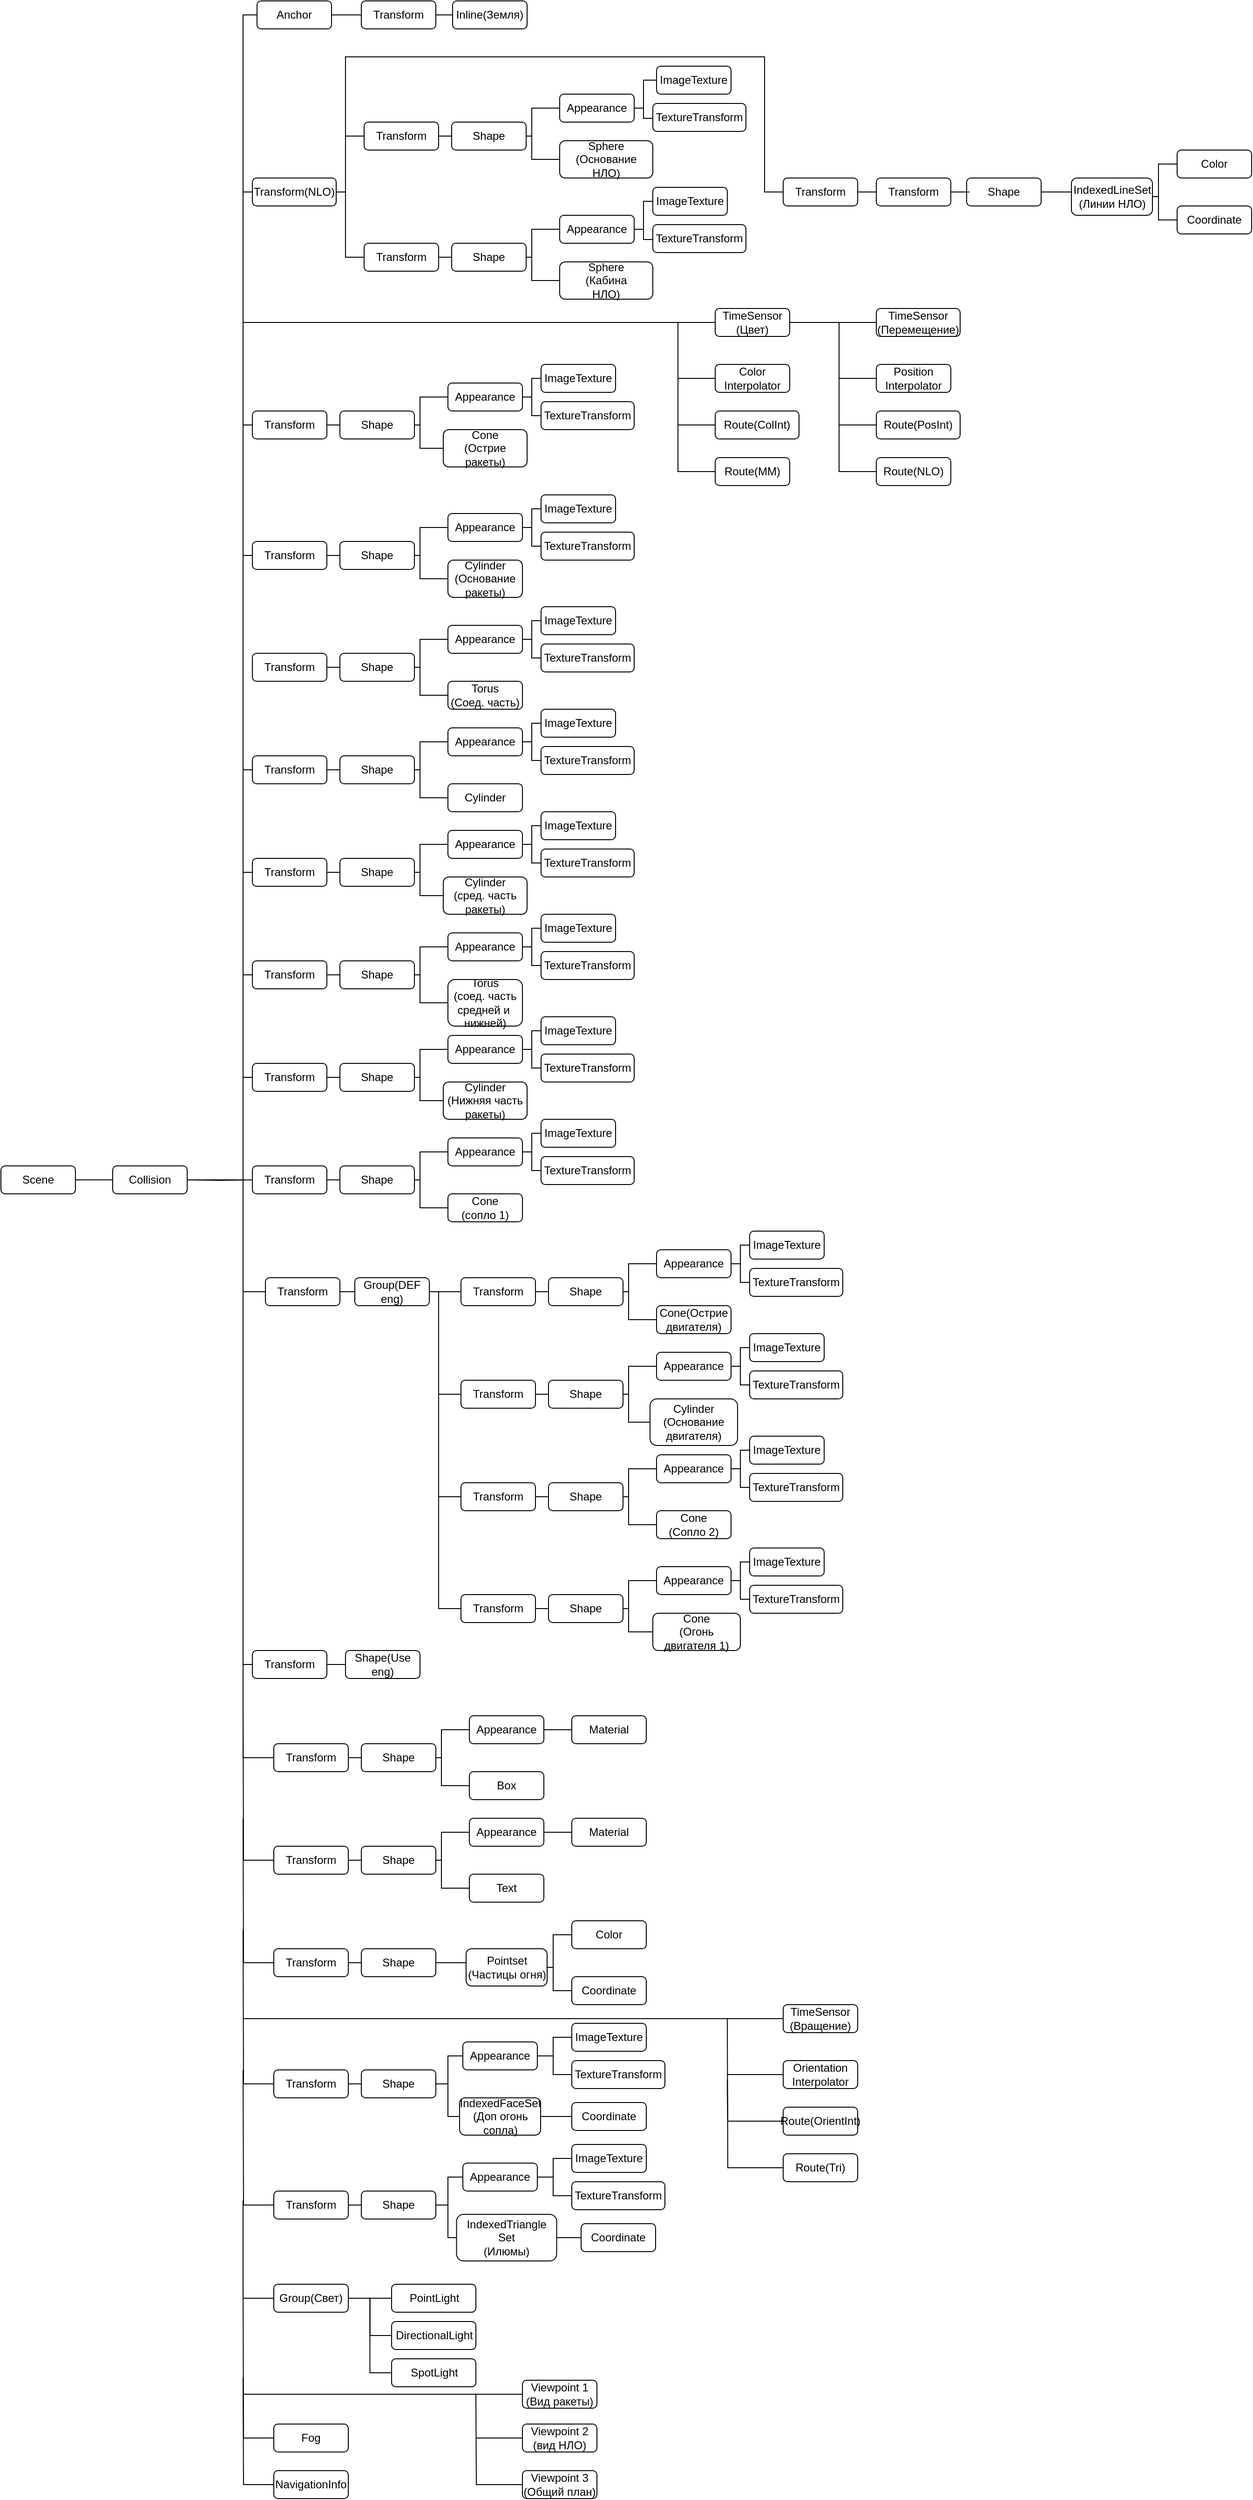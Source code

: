 <mxfile version="14.7.2" type="device"><diagram id="UtvkBC8guh-gYP6OzbVv" name="Page-1"><mxGraphModel dx="2858" dy="2303" grid="1" gridSize="10" guides="1" tooltips="1" connect="1" arrows="1" fold="1" page="1" pageScale="1" pageWidth="827" pageHeight="1169" math="0" shadow="0"><root><mxCell id="0"/><mxCell id="1" parent="0"/><mxCell id="LopsGSPSqJ2H9F0Yl11R-9" style="edgeStyle=orthogonalEdgeStyle;rounded=0;orthogonalLoop=1;jettySize=auto;html=1;entryX=0;entryY=0.5;entryDx=0;entryDy=0;endArrow=none;endFill=0;" parent="1" source="LopsGSPSqJ2H9F0Yl11R-1" target="LopsGSPSqJ2H9F0Yl11R-2" edge="1"><mxGeometry relative="1" as="geometry"><Array as="points"><mxPoint x="230" y="1095"/><mxPoint x="230" y="-155"/></Array></mxGeometry></mxCell><mxCell id="LopsGSPSqJ2H9F0Yl11R-17" style="edgeStyle=orthogonalEdgeStyle;rounded=0;orthogonalLoop=1;jettySize=auto;html=1;entryX=0;entryY=0.5;entryDx=0;entryDy=0;endArrow=none;endFill=0;" parent="1" source="LopsGSPSqJ2H9F0Yl11R-1" target="LopsGSPSqJ2H9F0Yl11R-11" edge="1"><mxGeometry relative="1" as="geometry"><Array as="points"><mxPoint x="230" y="1095"/><mxPoint x="230" y="285"/></Array></mxGeometry></mxCell><mxCell id="LopsGSPSqJ2H9F0Yl11R-31" style="edgeStyle=orthogonalEdgeStyle;rounded=0;orthogonalLoop=1;jettySize=auto;html=1;entryX=0;entryY=0.5;entryDx=0;entryDy=0;endArrow=none;endFill=0;" parent="1" source="LopsGSPSqJ2H9F0Yl11R-1" target="LopsGSPSqJ2H9F0Yl11R-23" edge="1"><mxGeometry relative="1" as="geometry"><Array as="points"><mxPoint x="230" y="1095"/><mxPoint x="230" y="425"/></Array></mxGeometry></mxCell><mxCell id="LopsGSPSqJ2H9F0Yl11R-1" value="Collision" style="rounded=1;whiteSpace=wrap;html=1;" parent="1" vertex="1"><mxGeometry x="90" y="1080" width="80" height="30" as="geometry"/></mxCell><mxCell id="LopsGSPSqJ2H9F0Yl11R-8" style="edgeStyle=orthogonalEdgeStyle;rounded=0;orthogonalLoop=1;jettySize=auto;html=1;entryX=0;entryY=0.5;entryDx=0;entryDy=0;endArrow=none;endFill=0;" parent="1" source="LopsGSPSqJ2H9F0Yl11R-2" target="LopsGSPSqJ2H9F0Yl11R-3" edge="1"><mxGeometry relative="1" as="geometry"/></mxCell><mxCell id="LopsGSPSqJ2H9F0Yl11R-2" value="Anchor" style="rounded=1;whiteSpace=wrap;html=1;" parent="1" vertex="1"><mxGeometry x="245" y="-170" width="80" height="30" as="geometry"/></mxCell><mxCell id="PPf8zi6dXV_G6m7XsiK7-134" style="edgeStyle=orthogonalEdgeStyle;rounded=0;orthogonalLoop=1;jettySize=auto;html=1;entryX=0;entryY=0.5;entryDx=0;entryDy=0;endArrow=none;endFill=0;" parent="1" source="LopsGSPSqJ2H9F0Yl11R-3" target="PPf8zi6dXV_G6m7XsiK7-133" edge="1"><mxGeometry relative="1" as="geometry"/></mxCell><mxCell id="LopsGSPSqJ2H9F0Yl11R-3" value="Transform" style="rounded=1;whiteSpace=wrap;html=1;" parent="1" vertex="1"><mxGeometry x="357" y="-170" width="80" height="30" as="geometry"/></mxCell><mxCell id="LopsGSPSqJ2H9F0Yl11R-10" style="edgeStyle=orthogonalEdgeStyle;rounded=0;orthogonalLoop=1;jettySize=auto;html=1;entryX=0;entryY=0.5;entryDx=0;entryDy=0;endArrow=none;endFill=0;" parent="1" source="LopsGSPSqJ2H9F0Yl11R-11" target="LopsGSPSqJ2H9F0Yl11R-14" edge="1"><mxGeometry relative="1" as="geometry"/></mxCell><mxCell id="LopsGSPSqJ2H9F0Yl11R-11" value="Transform" style="rounded=1;whiteSpace=wrap;html=1;" parent="1" vertex="1"><mxGeometry x="240" y="270" width="80" height="30" as="geometry"/></mxCell><mxCell id="LopsGSPSqJ2H9F0Yl11R-12" style="edgeStyle=orthogonalEdgeStyle;rounded=0;orthogonalLoop=1;jettySize=auto;html=1;entryX=0;entryY=0.5;entryDx=0;entryDy=0;endArrow=none;endFill=0;" parent="1" source="LopsGSPSqJ2H9F0Yl11R-14" target="LopsGSPSqJ2H9F0Yl11R-16" edge="1"><mxGeometry relative="1" as="geometry"><Array as="points"><mxPoint x="420" y="285"/><mxPoint x="420" y="310"/></Array></mxGeometry></mxCell><mxCell id="LopsGSPSqJ2H9F0Yl11R-13" style="edgeStyle=orthogonalEdgeStyle;rounded=0;orthogonalLoop=1;jettySize=auto;html=1;entryX=0;entryY=0.5;entryDx=0;entryDy=0;endArrow=none;endFill=0;" parent="1" source="LopsGSPSqJ2H9F0Yl11R-14" target="LopsGSPSqJ2H9F0Yl11R-15" edge="1"><mxGeometry relative="1" as="geometry"><Array as="points"><mxPoint x="420" y="285"/><mxPoint x="420" y="255"/></Array></mxGeometry></mxCell><mxCell id="LopsGSPSqJ2H9F0Yl11R-14" value="Shape" style="rounded=1;whiteSpace=wrap;html=1;" parent="1" vertex="1"><mxGeometry x="334" y="270" width="80" height="30" as="geometry"/></mxCell><mxCell id="LopsGSPSqJ2H9F0Yl11R-15" value="Appearance" style="rounded=1;whiteSpace=wrap;html=1;" parent="1" vertex="1"><mxGeometry x="450" y="240" width="80" height="30" as="geometry"/></mxCell><mxCell id="LopsGSPSqJ2H9F0Yl11R-16" value="Cone&lt;br&gt;(Острие ракеты)" style="rounded=1;whiteSpace=wrap;html=1;" parent="1" vertex="1"><mxGeometry x="445" y="290" width="90" height="40" as="geometry"/></mxCell><mxCell id="LopsGSPSqJ2H9F0Yl11R-22" style="edgeStyle=orthogonalEdgeStyle;rounded=0;orthogonalLoop=1;jettySize=auto;html=1;entryX=0;entryY=0.5;entryDx=0;entryDy=0;endArrow=none;endFill=0;" parent="1" source="LopsGSPSqJ2H9F0Yl11R-23" target="LopsGSPSqJ2H9F0Yl11R-26" edge="1"><mxGeometry relative="1" as="geometry"/></mxCell><mxCell id="LopsGSPSqJ2H9F0Yl11R-23" value="Transform" style="rounded=1;whiteSpace=wrap;html=1;" parent="1" vertex="1"><mxGeometry x="240" y="410" width="80" height="30" as="geometry"/></mxCell><mxCell id="LopsGSPSqJ2H9F0Yl11R-24" style="edgeStyle=orthogonalEdgeStyle;rounded=0;orthogonalLoop=1;jettySize=auto;html=1;entryX=0;entryY=0.5;entryDx=0;entryDy=0;endArrow=none;endFill=0;" parent="1" source="LopsGSPSqJ2H9F0Yl11R-26" target="LopsGSPSqJ2H9F0Yl11R-29" edge="1"><mxGeometry relative="1" as="geometry"><Array as="points"><mxPoint x="420" y="425"/><mxPoint x="420" y="450"/></Array></mxGeometry></mxCell><mxCell id="LopsGSPSqJ2H9F0Yl11R-25" style="edgeStyle=orthogonalEdgeStyle;rounded=0;orthogonalLoop=1;jettySize=auto;html=1;entryX=0;entryY=0.5;entryDx=0;entryDy=0;endArrow=none;endFill=0;" parent="1" source="LopsGSPSqJ2H9F0Yl11R-26" target="LopsGSPSqJ2H9F0Yl11R-28" edge="1"><mxGeometry relative="1" as="geometry"><Array as="points"><mxPoint x="420" y="425"/><mxPoint x="420" y="395"/></Array></mxGeometry></mxCell><mxCell id="LopsGSPSqJ2H9F0Yl11R-26" value="Shape" style="rounded=1;whiteSpace=wrap;html=1;" parent="1" vertex="1"><mxGeometry x="334" y="410" width="80" height="30" as="geometry"/></mxCell><mxCell id="LopsGSPSqJ2H9F0Yl11R-27" style="edgeStyle=orthogonalEdgeStyle;rounded=0;orthogonalLoop=1;jettySize=auto;html=1;entryX=0;entryY=0.5;entryDx=0;entryDy=0;endArrow=none;endFill=0;" parent="1" source="LopsGSPSqJ2H9F0Yl11R-28" edge="1"><mxGeometry relative="1" as="geometry"><Array as="points"><mxPoint x="540" y="395"/><mxPoint x="540" y="375"/></Array><mxPoint x="550" y="375" as="targetPoint"/></mxGeometry></mxCell><mxCell id="LopsGSPSqJ2H9F0Yl11R-33" style="edgeStyle=orthogonalEdgeStyle;rounded=0;orthogonalLoop=1;jettySize=auto;html=1;entryX=0;entryY=0.5;entryDx=0;entryDy=0;endArrow=none;endFill=0;" parent="1" source="LopsGSPSqJ2H9F0Yl11R-28" edge="1"><mxGeometry relative="1" as="geometry"><Array as="points"><mxPoint x="540" y="395"/><mxPoint x="540" y="415"/></Array><mxPoint x="550" y="415" as="targetPoint"/></mxGeometry></mxCell><mxCell id="LopsGSPSqJ2H9F0Yl11R-28" value="Appearance" style="rounded=1;whiteSpace=wrap;html=1;" parent="1" vertex="1"><mxGeometry x="450" y="380" width="80" height="30" as="geometry"/></mxCell><mxCell id="LopsGSPSqJ2H9F0Yl11R-29" value="Cylinder&lt;br&gt;(Основание ракеты)" style="rounded=1;whiteSpace=wrap;html=1;" parent="1" vertex="1"><mxGeometry x="450" y="430" width="80" height="40" as="geometry"/></mxCell><mxCell id="LopsGSPSqJ2H9F0Yl11R-34" style="edgeStyle=orthogonalEdgeStyle;rounded=0;orthogonalLoop=1;jettySize=auto;html=1;entryX=0;entryY=0.5;entryDx=0;entryDy=0;endArrow=none;endFill=0;" parent="1" source="LopsGSPSqJ2H9F0Yl11R-35" target="LopsGSPSqJ2H9F0Yl11R-38" edge="1"><mxGeometry relative="1" as="geometry"/></mxCell><mxCell id="LopsGSPSqJ2H9F0Yl11R-35" value="Transform" style="rounded=1;whiteSpace=wrap;html=1;" parent="1" vertex="1"><mxGeometry x="240" y="530" width="80" height="30" as="geometry"/></mxCell><mxCell id="LopsGSPSqJ2H9F0Yl11R-36" style="edgeStyle=orthogonalEdgeStyle;rounded=0;orthogonalLoop=1;jettySize=auto;html=1;entryX=0;entryY=0.5;entryDx=0;entryDy=0;endArrow=none;endFill=0;" parent="1" source="LopsGSPSqJ2H9F0Yl11R-38" target="LopsGSPSqJ2H9F0Yl11R-42" edge="1"><mxGeometry relative="1" as="geometry"><Array as="points"><mxPoint x="420" y="545"/><mxPoint x="420" y="575"/></Array></mxGeometry></mxCell><mxCell id="LopsGSPSqJ2H9F0Yl11R-37" style="edgeStyle=orthogonalEdgeStyle;rounded=0;orthogonalLoop=1;jettySize=auto;html=1;entryX=0;entryY=0.5;entryDx=0;entryDy=0;endArrow=none;endFill=0;" parent="1" source="LopsGSPSqJ2H9F0Yl11R-38" target="LopsGSPSqJ2H9F0Yl11R-41" edge="1"><mxGeometry relative="1" as="geometry"><Array as="points"><mxPoint x="420" y="545"/><mxPoint x="420" y="515"/></Array></mxGeometry></mxCell><mxCell id="LopsGSPSqJ2H9F0Yl11R-38" value="Shape" style="rounded=1;whiteSpace=wrap;html=1;" parent="1" vertex="1"><mxGeometry x="334" y="530" width="80" height="30" as="geometry"/></mxCell><mxCell id="3xEvTqlO8h_3tcFU33eO-11" style="edgeStyle=orthogonalEdgeStyle;rounded=0;orthogonalLoop=1;jettySize=auto;html=1;entryX=0;entryY=0.5;entryDx=0;entryDy=0;endArrow=none;endFill=0;" parent="1" source="LopsGSPSqJ2H9F0Yl11R-41" target="3xEvTqlO8h_3tcFU33eO-9" edge="1"><mxGeometry relative="1" as="geometry"><Array as="points"><mxPoint x="540" y="515"/><mxPoint x="540" y="495"/></Array></mxGeometry></mxCell><mxCell id="3xEvTqlO8h_3tcFU33eO-12" style="edgeStyle=orthogonalEdgeStyle;rounded=0;orthogonalLoop=1;jettySize=auto;html=1;entryX=0;entryY=0.5;entryDx=0;entryDy=0;endArrow=none;endFill=0;" parent="1" source="LopsGSPSqJ2H9F0Yl11R-41" target="3xEvTqlO8h_3tcFU33eO-10" edge="1"><mxGeometry relative="1" as="geometry"><Array as="points"><mxPoint x="540" y="515"/><mxPoint x="540" y="535"/></Array></mxGeometry></mxCell><mxCell id="LopsGSPSqJ2H9F0Yl11R-41" value="Appearance" style="rounded=1;whiteSpace=wrap;html=1;" parent="1" vertex="1"><mxGeometry x="450" y="500" width="80" height="30" as="geometry"/></mxCell><mxCell id="LopsGSPSqJ2H9F0Yl11R-42" value="Torus&lt;br&gt;(Соед. часть)" style="rounded=1;whiteSpace=wrap;html=1;" parent="1" vertex="1"><mxGeometry x="450" y="560" width="80" height="30" as="geometry"/></mxCell><mxCell id="LopsGSPSqJ2H9F0Yl11R-45" style="edgeStyle=orthogonalEdgeStyle;rounded=0;orthogonalLoop=1;jettySize=auto;html=1;entryX=0;entryY=0.5;entryDx=0;entryDy=0;endArrow=none;endFill=0;" parent="1" source="LopsGSPSqJ2H9F0Yl11R-46" target="LopsGSPSqJ2H9F0Yl11R-49" edge="1"><mxGeometry relative="1" as="geometry"/></mxCell><mxCell id="LopsGSPSqJ2H9F0Yl11R-146" style="edgeStyle=orthogonalEdgeStyle;rounded=0;orthogonalLoop=1;jettySize=auto;html=1;entryX=1;entryY=0.5;entryDx=0;entryDy=0;endArrow=none;endFill=0;" parent="1" source="LopsGSPSqJ2H9F0Yl11R-46" target="LopsGSPSqJ2H9F0Yl11R-1" edge="1"><mxGeometry relative="1" as="geometry"><Array as="points"><mxPoint x="230" y="655"/><mxPoint x="230" y="1095"/></Array></mxGeometry></mxCell><mxCell id="LopsGSPSqJ2H9F0Yl11R-46" value="Transform" style="rounded=1;whiteSpace=wrap;html=1;" parent="1" vertex="1"><mxGeometry x="240" y="640" width="80" height="30" as="geometry"/></mxCell><mxCell id="LopsGSPSqJ2H9F0Yl11R-47" style="edgeStyle=orthogonalEdgeStyle;rounded=0;orthogonalLoop=1;jettySize=auto;html=1;entryX=0;entryY=0.5;entryDx=0;entryDy=0;endArrow=none;endFill=0;" parent="1" source="LopsGSPSqJ2H9F0Yl11R-49" target="LopsGSPSqJ2H9F0Yl11R-52" edge="1"><mxGeometry relative="1" as="geometry"><Array as="points"><mxPoint x="420" y="655"/><mxPoint x="420" y="685"/></Array></mxGeometry></mxCell><mxCell id="LopsGSPSqJ2H9F0Yl11R-48" style="edgeStyle=orthogonalEdgeStyle;rounded=0;orthogonalLoop=1;jettySize=auto;html=1;entryX=0;entryY=0.5;entryDx=0;entryDy=0;endArrow=none;endFill=0;" parent="1" source="LopsGSPSqJ2H9F0Yl11R-49" target="LopsGSPSqJ2H9F0Yl11R-51" edge="1"><mxGeometry relative="1" as="geometry"><Array as="points"><mxPoint x="420" y="655"/><mxPoint x="420" y="625"/></Array></mxGeometry></mxCell><mxCell id="LopsGSPSqJ2H9F0Yl11R-49" value="Shape" style="rounded=1;whiteSpace=wrap;html=1;" parent="1" vertex="1"><mxGeometry x="334" y="640" width="80" height="30" as="geometry"/></mxCell><mxCell id="3xEvTqlO8h_3tcFU33eO-15" style="edgeStyle=orthogonalEdgeStyle;rounded=0;orthogonalLoop=1;jettySize=auto;html=1;entryX=0;entryY=0.5;entryDx=0;entryDy=0;endArrow=none;endFill=0;" parent="1" source="LopsGSPSqJ2H9F0Yl11R-51" target="3xEvTqlO8h_3tcFU33eO-13" edge="1"><mxGeometry relative="1" as="geometry"><Array as="points"><mxPoint x="540" y="625"/><mxPoint x="540" y="605"/></Array></mxGeometry></mxCell><mxCell id="3xEvTqlO8h_3tcFU33eO-16" style="edgeStyle=orthogonalEdgeStyle;rounded=0;orthogonalLoop=1;jettySize=auto;html=1;entryX=0;entryY=0.5;entryDx=0;entryDy=0;endArrow=none;endFill=0;" parent="1" source="LopsGSPSqJ2H9F0Yl11R-51" target="3xEvTqlO8h_3tcFU33eO-14" edge="1"><mxGeometry relative="1" as="geometry"><Array as="points"><mxPoint x="540" y="625"/><mxPoint x="540" y="645"/></Array></mxGeometry></mxCell><mxCell id="LopsGSPSqJ2H9F0Yl11R-51" value="Appearance" style="rounded=1;whiteSpace=wrap;html=1;" parent="1" vertex="1"><mxGeometry x="450" y="610" width="80" height="30" as="geometry"/></mxCell><mxCell id="LopsGSPSqJ2H9F0Yl11R-52" value="Cylinder" style="rounded=1;whiteSpace=wrap;html=1;" parent="1" vertex="1"><mxGeometry x="450" y="670" width="80" height="30" as="geometry"/></mxCell><mxCell id="LopsGSPSqJ2H9F0Yl11R-54" style="edgeStyle=orthogonalEdgeStyle;rounded=0;orthogonalLoop=1;jettySize=auto;html=1;entryX=0;entryY=0.5;entryDx=0;entryDy=0;endArrow=none;endFill=0;" parent="1" source="LopsGSPSqJ2H9F0Yl11R-55" target="LopsGSPSqJ2H9F0Yl11R-58" edge="1"><mxGeometry relative="1" as="geometry"/></mxCell><mxCell id="LopsGSPSqJ2H9F0Yl11R-147" style="edgeStyle=orthogonalEdgeStyle;rounded=0;orthogonalLoop=1;jettySize=auto;html=1;entryX=1;entryY=0.5;entryDx=0;entryDy=0;endArrow=none;endFill=0;" parent="1" source="LopsGSPSqJ2H9F0Yl11R-55" target="LopsGSPSqJ2H9F0Yl11R-1" edge="1"><mxGeometry relative="1" as="geometry"><Array as="points"><mxPoint x="230" y="765"/><mxPoint x="230" y="1095"/></Array></mxGeometry></mxCell><mxCell id="LopsGSPSqJ2H9F0Yl11R-55" value="Transform" style="rounded=1;whiteSpace=wrap;html=1;" parent="1" vertex="1"><mxGeometry x="240" y="750" width="80" height="30" as="geometry"/></mxCell><mxCell id="LopsGSPSqJ2H9F0Yl11R-56" style="edgeStyle=orthogonalEdgeStyle;rounded=0;orthogonalLoop=1;jettySize=auto;html=1;entryX=0;entryY=0.5;entryDx=0;entryDy=0;endArrow=none;endFill=0;" parent="1" source="LopsGSPSqJ2H9F0Yl11R-58" target="LopsGSPSqJ2H9F0Yl11R-61" edge="1"><mxGeometry relative="1" as="geometry"><Array as="points"><mxPoint x="420" y="765"/><mxPoint x="420" y="790"/></Array></mxGeometry></mxCell><mxCell id="LopsGSPSqJ2H9F0Yl11R-57" style="edgeStyle=orthogonalEdgeStyle;rounded=0;orthogonalLoop=1;jettySize=auto;html=1;entryX=0;entryY=0.5;entryDx=0;entryDy=0;endArrow=none;endFill=0;" parent="1" source="LopsGSPSqJ2H9F0Yl11R-58" target="LopsGSPSqJ2H9F0Yl11R-60" edge="1"><mxGeometry relative="1" as="geometry"><Array as="points"><mxPoint x="420" y="765"/><mxPoint x="420" y="735"/></Array></mxGeometry></mxCell><mxCell id="LopsGSPSqJ2H9F0Yl11R-58" value="Shape" style="rounded=1;whiteSpace=wrap;html=1;" parent="1" vertex="1"><mxGeometry x="334" y="750" width="80" height="30" as="geometry"/></mxCell><mxCell id="3xEvTqlO8h_3tcFU33eO-19" style="edgeStyle=orthogonalEdgeStyle;rounded=0;orthogonalLoop=1;jettySize=auto;html=1;entryX=0;entryY=0.5;entryDx=0;entryDy=0;endArrow=none;endFill=0;" parent="1" source="LopsGSPSqJ2H9F0Yl11R-60" target="3xEvTqlO8h_3tcFU33eO-17" edge="1"><mxGeometry relative="1" as="geometry"><Array as="points"><mxPoint x="540" y="735"/><mxPoint x="540" y="715"/></Array></mxGeometry></mxCell><mxCell id="3xEvTqlO8h_3tcFU33eO-20" style="edgeStyle=orthogonalEdgeStyle;rounded=0;orthogonalLoop=1;jettySize=auto;html=1;entryX=0;entryY=0.5;entryDx=0;entryDy=0;endArrow=none;endFill=0;" parent="1" source="LopsGSPSqJ2H9F0Yl11R-60" target="3xEvTqlO8h_3tcFU33eO-18" edge="1"><mxGeometry relative="1" as="geometry"><Array as="points"><mxPoint x="540" y="735"/><mxPoint x="540" y="755"/></Array></mxGeometry></mxCell><mxCell id="LopsGSPSqJ2H9F0Yl11R-60" value="Appearance" style="rounded=1;whiteSpace=wrap;html=1;" parent="1" vertex="1"><mxGeometry x="450" y="720" width="80" height="30" as="geometry"/></mxCell><mxCell id="LopsGSPSqJ2H9F0Yl11R-61" value="Cylinder&lt;br&gt;(сред. часть ракеты)" style="rounded=1;whiteSpace=wrap;html=1;" parent="1" vertex="1"><mxGeometry x="445" y="770" width="90" height="40" as="geometry"/></mxCell><mxCell id="LopsGSPSqJ2H9F0Yl11R-63" style="edgeStyle=orthogonalEdgeStyle;rounded=0;orthogonalLoop=1;jettySize=auto;html=1;entryX=0;entryY=0.5;entryDx=0;entryDy=0;endArrow=none;endFill=0;" parent="1" source="LopsGSPSqJ2H9F0Yl11R-64" target="LopsGSPSqJ2H9F0Yl11R-67" edge="1"><mxGeometry relative="1" as="geometry"/></mxCell><mxCell id="LopsGSPSqJ2H9F0Yl11R-148" style="edgeStyle=orthogonalEdgeStyle;rounded=0;orthogonalLoop=1;jettySize=auto;html=1;entryX=1;entryY=0.5;entryDx=0;entryDy=0;endArrow=none;endFill=0;" parent="1" source="LopsGSPSqJ2H9F0Yl11R-64" target="LopsGSPSqJ2H9F0Yl11R-1" edge="1"><mxGeometry relative="1" as="geometry"><Array as="points"><mxPoint x="230" y="875"/><mxPoint x="230" y="1095"/></Array></mxGeometry></mxCell><mxCell id="LopsGSPSqJ2H9F0Yl11R-64" value="Transform" style="rounded=1;whiteSpace=wrap;html=1;" parent="1" vertex="1"><mxGeometry x="240" y="860" width="80" height="30" as="geometry"/></mxCell><mxCell id="LopsGSPSqJ2H9F0Yl11R-65" style="edgeStyle=orthogonalEdgeStyle;rounded=0;orthogonalLoop=1;jettySize=auto;html=1;entryX=0;entryY=0.5;entryDx=0;entryDy=0;endArrow=none;endFill=0;" parent="1" source="LopsGSPSqJ2H9F0Yl11R-67" target="LopsGSPSqJ2H9F0Yl11R-70" edge="1"><mxGeometry relative="1" as="geometry"><Array as="points"><mxPoint x="420" y="875"/><mxPoint x="420" y="905"/></Array></mxGeometry></mxCell><mxCell id="LopsGSPSqJ2H9F0Yl11R-66" style="edgeStyle=orthogonalEdgeStyle;rounded=0;orthogonalLoop=1;jettySize=auto;html=1;entryX=0;entryY=0.5;entryDx=0;entryDy=0;endArrow=none;endFill=0;" parent="1" source="LopsGSPSqJ2H9F0Yl11R-67" target="LopsGSPSqJ2H9F0Yl11R-69" edge="1"><mxGeometry relative="1" as="geometry"><Array as="points"><mxPoint x="420" y="875"/><mxPoint x="420" y="845"/></Array></mxGeometry></mxCell><mxCell id="LopsGSPSqJ2H9F0Yl11R-67" value="Shape" style="rounded=1;whiteSpace=wrap;html=1;" parent="1" vertex="1"><mxGeometry x="334" y="860" width="80" height="30" as="geometry"/></mxCell><mxCell id="3xEvTqlO8h_3tcFU33eO-23" style="edgeStyle=orthogonalEdgeStyle;rounded=0;orthogonalLoop=1;jettySize=auto;html=1;entryX=0;entryY=0.5;entryDx=0;entryDy=0;endArrow=none;endFill=0;" parent="1" source="LopsGSPSqJ2H9F0Yl11R-69" target="3xEvTqlO8h_3tcFU33eO-21" edge="1"><mxGeometry relative="1" as="geometry"><Array as="points"><mxPoint x="540" y="845"/><mxPoint x="540" y="825"/></Array></mxGeometry></mxCell><mxCell id="3xEvTqlO8h_3tcFU33eO-24" style="edgeStyle=orthogonalEdgeStyle;rounded=0;orthogonalLoop=1;jettySize=auto;html=1;entryX=0;entryY=0.5;entryDx=0;entryDy=0;endArrow=none;endFill=0;" parent="1" source="LopsGSPSqJ2H9F0Yl11R-69" target="3xEvTqlO8h_3tcFU33eO-22" edge="1"><mxGeometry relative="1" as="geometry"><Array as="points"><mxPoint x="540" y="845"/><mxPoint x="540" y="865"/></Array></mxGeometry></mxCell><mxCell id="LopsGSPSqJ2H9F0Yl11R-69" value="Appearance" style="rounded=1;whiteSpace=wrap;html=1;" parent="1" vertex="1"><mxGeometry x="450" y="830" width="80" height="30" as="geometry"/></mxCell><mxCell id="LopsGSPSqJ2H9F0Yl11R-70" value="Torus&lt;br&gt;(соед. часть средней и&amp;nbsp;&lt;br&gt;нижней)" style="rounded=1;whiteSpace=wrap;html=1;" parent="1" vertex="1"><mxGeometry x="450" y="880" width="80" height="50" as="geometry"/></mxCell><mxCell id="LopsGSPSqJ2H9F0Yl11R-149" style="edgeStyle=orthogonalEdgeStyle;rounded=0;orthogonalLoop=1;jettySize=auto;html=1;entryX=1;entryY=0.5;entryDx=0;entryDy=0;endArrow=none;endFill=0;" parent="1" target="LopsGSPSqJ2H9F0Yl11R-1" edge="1"><mxGeometry relative="1" as="geometry"><Array as="points"><mxPoint x="230" y="985"/><mxPoint x="230" y="1095"/></Array><mxPoint x="240.0" y="985.0" as="sourcePoint"/></mxGeometry></mxCell><mxCell id="LopsGSPSqJ2H9F0Yl11R-150" style="edgeStyle=orthogonalEdgeStyle;rounded=0;orthogonalLoop=1;jettySize=auto;html=1;entryX=1;entryY=0.5;entryDx=0;entryDy=0;endArrow=none;endFill=0;" parent="1" target="LopsGSPSqJ2H9F0Yl11R-1" edge="1"><mxGeometry relative="1" as="geometry"><mxPoint x="240.0" y="1095" as="sourcePoint"/></mxGeometry></mxCell><mxCell id="3xEvTqlO8h_3tcFU33eO-5" value="" style="edgeStyle=orthogonalEdgeStyle;rounded=0;orthogonalLoop=1;jettySize=auto;html=1;endArrow=none;endFill=0;" parent="1" source="3xEvTqlO8h_3tcFU33eO-3" target="LopsGSPSqJ2H9F0Yl11R-15" edge="1"><mxGeometry relative="1" as="geometry"><Array as="points"><mxPoint x="540" y="235"/><mxPoint x="540" y="255"/></Array></mxGeometry></mxCell><mxCell id="3xEvTqlO8h_3tcFU33eO-3" value="ImageTexture" style="rounded=1;whiteSpace=wrap;html=1;" parent="1" vertex="1"><mxGeometry x="550" y="220" width="80" height="30" as="geometry"/></mxCell><mxCell id="3xEvTqlO8h_3tcFU33eO-6" style="edgeStyle=orthogonalEdgeStyle;rounded=0;orthogonalLoop=1;jettySize=auto;html=1;entryX=1;entryY=0.5;entryDx=0;entryDy=0;endArrow=none;endFill=0;" parent="1" source="3xEvTqlO8h_3tcFU33eO-4" target="LopsGSPSqJ2H9F0Yl11R-15" edge="1"><mxGeometry relative="1" as="geometry"><Array as="points"><mxPoint x="540" y="275"/><mxPoint x="540" y="255"/></Array></mxGeometry></mxCell><mxCell id="3xEvTqlO8h_3tcFU33eO-4" value="TextureTransform" style="rounded=1;whiteSpace=wrap;html=1;" parent="1" vertex="1"><mxGeometry x="550" y="260" width="100" height="30" as="geometry"/></mxCell><mxCell id="3xEvTqlO8h_3tcFU33eO-7" value="ImageTexture" style="rounded=1;whiteSpace=wrap;html=1;" parent="1" vertex="1"><mxGeometry x="550" y="360" width="80" height="30" as="geometry"/></mxCell><mxCell id="3xEvTqlO8h_3tcFU33eO-8" value="TextureTransform" style="rounded=1;whiteSpace=wrap;html=1;" parent="1" vertex="1"><mxGeometry x="550" y="400" width="100" height="30" as="geometry"/></mxCell><mxCell id="3xEvTqlO8h_3tcFU33eO-9" value="ImageTexture" style="rounded=1;whiteSpace=wrap;html=1;" parent="1" vertex="1"><mxGeometry x="550" y="480" width="80" height="30" as="geometry"/></mxCell><mxCell id="3xEvTqlO8h_3tcFU33eO-10" value="TextureTransform" style="rounded=1;whiteSpace=wrap;html=1;" parent="1" vertex="1"><mxGeometry x="550" y="520" width="100" height="30" as="geometry"/></mxCell><mxCell id="3xEvTqlO8h_3tcFU33eO-13" value="ImageTexture" style="rounded=1;whiteSpace=wrap;html=1;" parent="1" vertex="1"><mxGeometry x="550" y="590" width="80" height="30" as="geometry"/></mxCell><mxCell id="3xEvTqlO8h_3tcFU33eO-14" value="TextureTransform" style="rounded=1;whiteSpace=wrap;html=1;" parent="1" vertex="1"><mxGeometry x="550" y="630" width="100" height="30" as="geometry"/></mxCell><mxCell id="3xEvTqlO8h_3tcFU33eO-17" value="ImageTexture" style="rounded=1;whiteSpace=wrap;html=1;" parent="1" vertex="1"><mxGeometry x="550" y="700" width="80" height="30" as="geometry"/></mxCell><mxCell id="3xEvTqlO8h_3tcFU33eO-18" value="TextureTransform" style="rounded=1;whiteSpace=wrap;html=1;" parent="1" vertex="1"><mxGeometry x="550" y="740" width="100" height="30" as="geometry"/></mxCell><mxCell id="3xEvTqlO8h_3tcFU33eO-21" value="ImageTexture" style="rounded=1;whiteSpace=wrap;html=1;" parent="1" vertex="1"><mxGeometry x="550" y="810" width="80" height="30" as="geometry"/></mxCell><mxCell id="3xEvTqlO8h_3tcFU33eO-22" value="TextureTransform" style="rounded=1;whiteSpace=wrap;html=1;" parent="1" vertex="1"><mxGeometry x="550" y="850" width="100" height="30" as="geometry"/></mxCell><mxCell id="3xEvTqlO8h_3tcFU33eO-26" style="edgeStyle=orthogonalEdgeStyle;rounded=0;orthogonalLoop=1;jettySize=auto;html=1;entryX=0;entryY=0.5;entryDx=0;entryDy=0;endArrow=none;endFill=0;" parent="1" source="3xEvTqlO8h_3tcFU33eO-27" target="3xEvTqlO8h_3tcFU33eO-30" edge="1"><mxGeometry relative="1" as="geometry"/></mxCell><mxCell id="3xEvTqlO8h_3tcFU33eO-27" value="Transform" style="rounded=1;whiteSpace=wrap;html=1;" parent="1" vertex="1"><mxGeometry x="240" y="970" width="80" height="30" as="geometry"/></mxCell><mxCell id="3xEvTqlO8h_3tcFU33eO-28" style="edgeStyle=orthogonalEdgeStyle;rounded=0;orthogonalLoop=1;jettySize=auto;html=1;entryX=0;entryY=0.5;entryDx=0;entryDy=0;endArrow=none;endFill=0;" parent="1" source="3xEvTqlO8h_3tcFU33eO-30" target="3xEvTqlO8h_3tcFU33eO-34" edge="1"><mxGeometry relative="1" as="geometry"><Array as="points"><mxPoint x="420" y="985"/><mxPoint x="420" y="1010"/></Array></mxGeometry></mxCell><mxCell id="3xEvTqlO8h_3tcFU33eO-29" style="edgeStyle=orthogonalEdgeStyle;rounded=0;orthogonalLoop=1;jettySize=auto;html=1;entryX=0;entryY=0.5;entryDx=0;entryDy=0;endArrow=none;endFill=0;" parent="1" source="3xEvTqlO8h_3tcFU33eO-30" target="3xEvTqlO8h_3tcFU33eO-33" edge="1"><mxGeometry relative="1" as="geometry"><Array as="points"><mxPoint x="420" y="985"/><mxPoint x="420" y="955"/></Array></mxGeometry></mxCell><mxCell id="3xEvTqlO8h_3tcFU33eO-30" value="Shape" style="rounded=1;whiteSpace=wrap;html=1;" parent="1" vertex="1"><mxGeometry x="334" y="970" width="80" height="30" as="geometry"/></mxCell><mxCell id="3xEvTqlO8h_3tcFU33eO-31" style="edgeStyle=orthogonalEdgeStyle;rounded=0;orthogonalLoop=1;jettySize=auto;html=1;entryX=0;entryY=0.5;entryDx=0;entryDy=0;endArrow=none;endFill=0;" parent="1" source="3xEvTqlO8h_3tcFU33eO-33" target="3xEvTqlO8h_3tcFU33eO-35" edge="1"><mxGeometry relative="1" as="geometry"><Array as="points"><mxPoint x="540" y="955"/><mxPoint x="540" y="935"/></Array></mxGeometry></mxCell><mxCell id="3xEvTqlO8h_3tcFU33eO-32" style="edgeStyle=orthogonalEdgeStyle;rounded=0;orthogonalLoop=1;jettySize=auto;html=1;entryX=0;entryY=0.5;entryDx=0;entryDy=0;endArrow=none;endFill=0;" parent="1" source="3xEvTqlO8h_3tcFU33eO-33" target="3xEvTqlO8h_3tcFU33eO-36" edge="1"><mxGeometry relative="1" as="geometry"><Array as="points"><mxPoint x="540" y="955"/><mxPoint x="540" y="975"/></Array></mxGeometry></mxCell><mxCell id="3xEvTqlO8h_3tcFU33eO-33" value="Appearance" style="rounded=1;whiteSpace=wrap;html=1;" parent="1" vertex="1"><mxGeometry x="450" y="940" width="80" height="30" as="geometry"/></mxCell><mxCell id="3xEvTqlO8h_3tcFU33eO-34" value="Cylinder&lt;br&gt;(Нижняя часть ракеты)" style="rounded=1;whiteSpace=wrap;html=1;" parent="1" vertex="1"><mxGeometry x="445" y="990" width="90" height="40" as="geometry"/></mxCell><mxCell id="3xEvTqlO8h_3tcFU33eO-35" value="ImageTexture" style="rounded=1;whiteSpace=wrap;html=1;" parent="1" vertex="1"><mxGeometry x="550" y="920" width="80" height="30" as="geometry"/></mxCell><mxCell id="3xEvTqlO8h_3tcFU33eO-36" value="TextureTransform" style="rounded=1;whiteSpace=wrap;html=1;" parent="1" vertex="1"><mxGeometry x="550" y="960" width="100" height="30" as="geometry"/></mxCell><mxCell id="3xEvTqlO8h_3tcFU33eO-37" style="edgeStyle=orthogonalEdgeStyle;rounded=0;orthogonalLoop=1;jettySize=auto;html=1;entryX=0;entryY=0.5;entryDx=0;entryDy=0;endArrow=none;endFill=0;" parent="1" source="3xEvTqlO8h_3tcFU33eO-38" target="3xEvTqlO8h_3tcFU33eO-41" edge="1"><mxGeometry relative="1" as="geometry"/></mxCell><mxCell id="3xEvTqlO8h_3tcFU33eO-38" value="Transform" style="rounded=1;whiteSpace=wrap;html=1;" parent="1" vertex="1"><mxGeometry x="240" y="1080" width="80" height="30" as="geometry"/></mxCell><mxCell id="3xEvTqlO8h_3tcFU33eO-39" style="edgeStyle=orthogonalEdgeStyle;rounded=0;orthogonalLoop=1;jettySize=auto;html=1;entryX=0;entryY=0.5;entryDx=0;entryDy=0;endArrow=none;endFill=0;" parent="1" source="3xEvTqlO8h_3tcFU33eO-41" target="3xEvTqlO8h_3tcFU33eO-45" edge="1"><mxGeometry relative="1" as="geometry"><Array as="points"><mxPoint x="420" y="1095"/><mxPoint x="420" y="1125"/></Array></mxGeometry></mxCell><mxCell id="3xEvTqlO8h_3tcFU33eO-40" style="edgeStyle=orthogonalEdgeStyle;rounded=0;orthogonalLoop=1;jettySize=auto;html=1;entryX=0;entryY=0.5;entryDx=0;entryDy=0;endArrow=none;endFill=0;" parent="1" source="3xEvTqlO8h_3tcFU33eO-41" target="3xEvTqlO8h_3tcFU33eO-44" edge="1"><mxGeometry relative="1" as="geometry"><Array as="points"><mxPoint x="420" y="1095"/><mxPoint x="420" y="1065"/></Array></mxGeometry></mxCell><mxCell id="3xEvTqlO8h_3tcFU33eO-41" value="Shape" style="rounded=1;whiteSpace=wrap;html=1;" parent="1" vertex="1"><mxGeometry x="334" y="1080" width="80" height="30" as="geometry"/></mxCell><mxCell id="3xEvTqlO8h_3tcFU33eO-42" style="edgeStyle=orthogonalEdgeStyle;rounded=0;orthogonalLoop=1;jettySize=auto;html=1;entryX=0;entryY=0.5;entryDx=0;entryDy=0;endArrow=none;endFill=0;" parent="1" source="3xEvTqlO8h_3tcFU33eO-44" target="3xEvTqlO8h_3tcFU33eO-46" edge="1"><mxGeometry relative="1" as="geometry"><Array as="points"><mxPoint x="540" y="1065"/><mxPoint x="540" y="1045"/></Array></mxGeometry></mxCell><mxCell id="3xEvTqlO8h_3tcFU33eO-43" style="edgeStyle=orthogonalEdgeStyle;rounded=0;orthogonalLoop=1;jettySize=auto;html=1;entryX=0;entryY=0.5;entryDx=0;entryDy=0;endArrow=none;endFill=0;" parent="1" source="3xEvTqlO8h_3tcFU33eO-44" target="3xEvTqlO8h_3tcFU33eO-47" edge="1"><mxGeometry relative="1" as="geometry"><Array as="points"><mxPoint x="540" y="1065"/><mxPoint x="540" y="1085"/></Array></mxGeometry></mxCell><mxCell id="3xEvTqlO8h_3tcFU33eO-44" value="Appearance" style="rounded=1;whiteSpace=wrap;html=1;" parent="1" vertex="1"><mxGeometry x="450" y="1050" width="80" height="30" as="geometry"/></mxCell><mxCell id="3xEvTqlO8h_3tcFU33eO-45" value="Cone&lt;br&gt;(сопло 1)" style="rounded=1;whiteSpace=wrap;html=1;" parent="1" vertex="1"><mxGeometry x="450" y="1110" width="80" height="30" as="geometry"/></mxCell><mxCell id="3xEvTqlO8h_3tcFU33eO-46" value="ImageTexture" style="rounded=1;whiteSpace=wrap;html=1;" parent="1" vertex="1"><mxGeometry x="550" y="1030" width="80" height="30" as="geometry"/></mxCell><mxCell id="3xEvTqlO8h_3tcFU33eO-47" value="TextureTransform" style="rounded=1;whiteSpace=wrap;html=1;" parent="1" vertex="1"><mxGeometry x="550" y="1070" width="100" height="30" as="geometry"/></mxCell><mxCell id="3xEvTqlO8h_3tcFU33eO-70" style="edgeStyle=orthogonalEdgeStyle;rounded=0;orthogonalLoop=1;jettySize=auto;html=1;entryX=0;entryY=0.5;entryDx=0;entryDy=0;endArrow=none;endFill=0;" parent="1" source="3xEvTqlO8h_3tcFU33eO-48" target="3xEvTqlO8h_3tcFU33eO-60" edge="1"><mxGeometry relative="1" as="geometry"/></mxCell><mxCell id="PPf8zi6dXV_G6m7XsiK7-10" style="edgeStyle=orthogonalEdgeStyle;rounded=0;orthogonalLoop=1;jettySize=auto;html=1;entryX=1;entryY=0.5;entryDx=0;entryDy=0;endArrow=none;endFill=0;" parent="1" source="3xEvTqlO8h_3tcFU33eO-48" target="PPf8zi6dXV_G6m7XsiK7-6" edge="1"><mxGeometry relative="1" as="geometry"/></mxCell><mxCell id="3xEvTqlO8h_3tcFU33eO-48" value="Group(DEF eng)" style="rounded=1;whiteSpace=wrap;html=1;" parent="1" vertex="1"><mxGeometry x="350" y="1200" width="80" height="30" as="geometry"/></mxCell><mxCell id="3xEvTqlO8h_3tcFU33eO-59" style="edgeStyle=orthogonalEdgeStyle;rounded=0;orthogonalLoop=1;jettySize=auto;html=1;entryX=0;entryY=0.5;entryDx=0;entryDy=0;endArrow=none;endFill=0;" parent="1" source="3xEvTqlO8h_3tcFU33eO-60" target="3xEvTqlO8h_3tcFU33eO-63" edge="1"><mxGeometry relative="1" as="geometry"/></mxCell><mxCell id="3xEvTqlO8h_3tcFU33eO-60" value="Transform" style="rounded=1;whiteSpace=wrap;html=1;" parent="1" vertex="1"><mxGeometry x="464" y="1200" width="80" height="30" as="geometry"/></mxCell><mxCell id="3xEvTqlO8h_3tcFU33eO-61" style="edgeStyle=orthogonalEdgeStyle;rounded=0;orthogonalLoop=1;jettySize=auto;html=1;entryX=0;entryY=0.5;entryDx=0;entryDy=0;endArrow=none;endFill=0;" parent="1" source="3xEvTqlO8h_3tcFU33eO-63" target="3xEvTqlO8h_3tcFU33eO-67" edge="1"><mxGeometry relative="1" as="geometry"><Array as="points"><mxPoint x="644" y="1215"/><mxPoint x="644" y="1245"/></Array></mxGeometry></mxCell><mxCell id="3xEvTqlO8h_3tcFU33eO-62" style="edgeStyle=orthogonalEdgeStyle;rounded=0;orthogonalLoop=1;jettySize=auto;html=1;entryX=0;entryY=0.5;entryDx=0;entryDy=0;endArrow=none;endFill=0;" parent="1" source="3xEvTqlO8h_3tcFU33eO-63" target="3xEvTqlO8h_3tcFU33eO-66" edge="1"><mxGeometry relative="1" as="geometry"><Array as="points"><mxPoint x="644" y="1215"/><mxPoint x="644" y="1185"/></Array></mxGeometry></mxCell><mxCell id="3xEvTqlO8h_3tcFU33eO-63" value="Shape" style="rounded=1;whiteSpace=wrap;html=1;" parent="1" vertex="1"><mxGeometry x="558" y="1200" width="80" height="30" as="geometry"/></mxCell><mxCell id="3xEvTqlO8h_3tcFU33eO-64" style="edgeStyle=orthogonalEdgeStyle;rounded=0;orthogonalLoop=1;jettySize=auto;html=1;entryX=0;entryY=0.5;entryDx=0;entryDy=0;endArrow=none;endFill=0;" parent="1" source="3xEvTqlO8h_3tcFU33eO-66" target="3xEvTqlO8h_3tcFU33eO-68" edge="1"><mxGeometry relative="1" as="geometry"><Array as="points"><mxPoint x="764" y="1185"/><mxPoint x="764" y="1165"/></Array></mxGeometry></mxCell><mxCell id="3xEvTqlO8h_3tcFU33eO-65" style="edgeStyle=orthogonalEdgeStyle;rounded=0;orthogonalLoop=1;jettySize=auto;html=1;entryX=0;entryY=0.5;entryDx=0;entryDy=0;endArrow=none;endFill=0;" parent="1" source="3xEvTqlO8h_3tcFU33eO-66" target="3xEvTqlO8h_3tcFU33eO-69" edge="1"><mxGeometry relative="1" as="geometry"><Array as="points"><mxPoint x="764" y="1185"/><mxPoint x="764" y="1205"/></Array></mxGeometry></mxCell><mxCell id="3xEvTqlO8h_3tcFU33eO-66" value="Appearance" style="rounded=1;whiteSpace=wrap;html=1;" parent="1" vertex="1"><mxGeometry x="674" y="1170" width="80" height="30" as="geometry"/></mxCell><mxCell id="3xEvTqlO8h_3tcFU33eO-67" value="Cone(Острие&lt;br&gt;двигателя)" style="rounded=1;whiteSpace=wrap;html=1;" parent="1" vertex="1"><mxGeometry x="674" y="1230" width="80" height="30" as="geometry"/></mxCell><mxCell id="3xEvTqlO8h_3tcFU33eO-68" value="ImageTexture" style="rounded=1;whiteSpace=wrap;html=1;" parent="1" vertex="1"><mxGeometry x="774" y="1150" width="80" height="30" as="geometry"/></mxCell><mxCell id="3xEvTqlO8h_3tcFU33eO-69" value="TextureTransform" style="rounded=1;whiteSpace=wrap;html=1;" parent="1" vertex="1"><mxGeometry x="774" y="1190" width="100" height="30" as="geometry"/></mxCell><mxCell id="3xEvTqlO8h_3tcFU33eO-85" style="edgeStyle=orthogonalEdgeStyle;rounded=0;orthogonalLoop=1;jettySize=auto;html=1;entryX=0;entryY=0.5;entryDx=0;entryDy=0;endArrow=none;endFill=0;" parent="1" source="3xEvTqlO8h_3tcFU33eO-86" target="3xEvTqlO8h_3tcFU33eO-89" edge="1"><mxGeometry relative="1" as="geometry"/></mxCell><mxCell id="3xEvTqlO8h_3tcFU33eO-192" style="edgeStyle=orthogonalEdgeStyle;rounded=0;orthogonalLoop=1;jettySize=auto;html=1;entryX=1;entryY=0.5;entryDx=0;entryDy=0;endArrow=none;endFill=0;" parent="1" source="3xEvTqlO8h_3tcFU33eO-86" target="3xEvTqlO8h_3tcFU33eO-48" edge="1"><mxGeometry relative="1" as="geometry"><Array as="points"><mxPoint x="440" y="1325"/><mxPoint x="440" y="1215"/></Array></mxGeometry></mxCell><mxCell id="3xEvTqlO8h_3tcFU33eO-86" value="Transform" style="rounded=1;whiteSpace=wrap;html=1;" parent="1" vertex="1"><mxGeometry x="464" y="1310" width="80" height="30" as="geometry"/></mxCell><mxCell id="3xEvTqlO8h_3tcFU33eO-87" style="edgeStyle=orthogonalEdgeStyle;rounded=0;orthogonalLoop=1;jettySize=auto;html=1;entryX=0;entryY=0.5;entryDx=0;entryDy=0;endArrow=none;endFill=0;" parent="1" source="3xEvTqlO8h_3tcFU33eO-89" target="3xEvTqlO8h_3tcFU33eO-93" edge="1"><mxGeometry relative="1" as="geometry"><Array as="points"><mxPoint x="644" y="1325"/><mxPoint x="644" y="1355"/></Array></mxGeometry></mxCell><mxCell id="3xEvTqlO8h_3tcFU33eO-88" style="edgeStyle=orthogonalEdgeStyle;rounded=0;orthogonalLoop=1;jettySize=auto;html=1;entryX=0;entryY=0.5;entryDx=0;entryDy=0;endArrow=none;endFill=0;" parent="1" source="3xEvTqlO8h_3tcFU33eO-89" target="3xEvTqlO8h_3tcFU33eO-92" edge="1"><mxGeometry relative="1" as="geometry"><Array as="points"><mxPoint x="644" y="1325"/><mxPoint x="644" y="1295"/></Array></mxGeometry></mxCell><mxCell id="3xEvTqlO8h_3tcFU33eO-89" value="Shape" style="rounded=1;whiteSpace=wrap;html=1;" parent="1" vertex="1"><mxGeometry x="558" y="1310" width="80" height="30" as="geometry"/></mxCell><mxCell id="3xEvTqlO8h_3tcFU33eO-90" style="edgeStyle=orthogonalEdgeStyle;rounded=0;orthogonalLoop=1;jettySize=auto;html=1;entryX=0;entryY=0.5;entryDx=0;entryDy=0;endArrow=none;endFill=0;" parent="1" source="3xEvTqlO8h_3tcFU33eO-92" target="3xEvTqlO8h_3tcFU33eO-94" edge="1"><mxGeometry relative="1" as="geometry"><Array as="points"><mxPoint x="764" y="1295"/><mxPoint x="764" y="1275"/></Array></mxGeometry></mxCell><mxCell id="3xEvTqlO8h_3tcFU33eO-91" style="edgeStyle=orthogonalEdgeStyle;rounded=0;orthogonalLoop=1;jettySize=auto;html=1;entryX=0;entryY=0.5;entryDx=0;entryDy=0;endArrow=none;endFill=0;" parent="1" source="3xEvTqlO8h_3tcFU33eO-92" target="3xEvTqlO8h_3tcFU33eO-95" edge="1"><mxGeometry relative="1" as="geometry"><Array as="points"><mxPoint x="764" y="1295"/><mxPoint x="764" y="1315"/></Array></mxGeometry></mxCell><mxCell id="3xEvTqlO8h_3tcFU33eO-92" value="Appearance" style="rounded=1;whiteSpace=wrap;html=1;" parent="1" vertex="1"><mxGeometry x="674" y="1280" width="80" height="30" as="geometry"/></mxCell><mxCell id="3xEvTqlO8h_3tcFU33eO-93" value="Cylinder&lt;br&gt;(Основание двигателя)" style="rounded=1;whiteSpace=wrap;html=1;" parent="1" vertex="1"><mxGeometry x="667" y="1330" width="94" height="50" as="geometry"/></mxCell><mxCell id="3xEvTqlO8h_3tcFU33eO-94" value="ImageTexture" style="rounded=1;whiteSpace=wrap;html=1;" parent="1" vertex="1"><mxGeometry x="774" y="1260" width="80" height="30" as="geometry"/></mxCell><mxCell id="3xEvTqlO8h_3tcFU33eO-95" value="TextureTransform" style="rounded=1;whiteSpace=wrap;html=1;" parent="1" vertex="1"><mxGeometry x="774" y="1300" width="100" height="30" as="geometry"/></mxCell><mxCell id="3xEvTqlO8h_3tcFU33eO-96" style="edgeStyle=orthogonalEdgeStyle;rounded=0;orthogonalLoop=1;jettySize=auto;html=1;entryX=0;entryY=0.5;entryDx=0;entryDy=0;endArrow=none;endFill=0;" parent="1" source="3xEvTqlO8h_3tcFU33eO-97" target="3xEvTqlO8h_3tcFU33eO-100" edge="1"><mxGeometry relative="1" as="geometry"/></mxCell><mxCell id="3xEvTqlO8h_3tcFU33eO-193" style="edgeStyle=orthogonalEdgeStyle;rounded=0;orthogonalLoop=1;jettySize=auto;html=1;endArrow=none;endFill=0;" parent="1" source="3xEvTqlO8h_3tcFU33eO-97" edge="1"><mxGeometry relative="1" as="geometry"><mxPoint x="440" y="1250" as="targetPoint"/><Array as="points"><mxPoint x="440" y="1435"/><mxPoint x="440" y="1280"/></Array></mxGeometry></mxCell><mxCell id="3xEvTqlO8h_3tcFU33eO-97" value="Transform" style="rounded=1;whiteSpace=wrap;html=1;" parent="1" vertex="1"><mxGeometry x="464" y="1420" width="80" height="30" as="geometry"/></mxCell><mxCell id="3xEvTqlO8h_3tcFU33eO-98" style="edgeStyle=orthogonalEdgeStyle;rounded=0;orthogonalLoop=1;jettySize=auto;html=1;entryX=0;entryY=0.5;entryDx=0;entryDy=0;endArrow=none;endFill=0;" parent="1" source="3xEvTqlO8h_3tcFU33eO-100" target="3xEvTqlO8h_3tcFU33eO-104" edge="1"><mxGeometry relative="1" as="geometry"><Array as="points"><mxPoint x="644" y="1435"/><mxPoint x="644" y="1465"/></Array></mxGeometry></mxCell><mxCell id="3xEvTqlO8h_3tcFU33eO-99" style="edgeStyle=orthogonalEdgeStyle;rounded=0;orthogonalLoop=1;jettySize=auto;html=1;entryX=0;entryY=0.5;entryDx=0;entryDy=0;endArrow=none;endFill=0;" parent="1" source="3xEvTqlO8h_3tcFU33eO-100" target="3xEvTqlO8h_3tcFU33eO-103" edge="1"><mxGeometry relative="1" as="geometry"><Array as="points"><mxPoint x="644" y="1435"/><mxPoint x="644" y="1405"/></Array></mxGeometry></mxCell><mxCell id="3xEvTqlO8h_3tcFU33eO-100" value="Shape" style="rounded=1;whiteSpace=wrap;html=1;" parent="1" vertex="1"><mxGeometry x="558" y="1420" width="80" height="30" as="geometry"/></mxCell><mxCell id="3xEvTqlO8h_3tcFU33eO-101" style="edgeStyle=orthogonalEdgeStyle;rounded=0;orthogonalLoop=1;jettySize=auto;html=1;entryX=0;entryY=0.5;entryDx=0;entryDy=0;endArrow=none;endFill=0;" parent="1" source="3xEvTqlO8h_3tcFU33eO-103" target="3xEvTqlO8h_3tcFU33eO-105" edge="1"><mxGeometry relative="1" as="geometry"><Array as="points"><mxPoint x="764" y="1405"/><mxPoint x="764" y="1385"/></Array></mxGeometry></mxCell><mxCell id="3xEvTqlO8h_3tcFU33eO-102" style="edgeStyle=orthogonalEdgeStyle;rounded=0;orthogonalLoop=1;jettySize=auto;html=1;entryX=0;entryY=0.5;entryDx=0;entryDy=0;endArrow=none;endFill=0;" parent="1" source="3xEvTqlO8h_3tcFU33eO-103" target="3xEvTqlO8h_3tcFU33eO-106" edge="1"><mxGeometry relative="1" as="geometry"><Array as="points"><mxPoint x="764" y="1405"/><mxPoint x="764" y="1425"/></Array></mxGeometry></mxCell><mxCell id="3xEvTqlO8h_3tcFU33eO-103" value="Appearance" style="rounded=1;whiteSpace=wrap;html=1;" parent="1" vertex="1"><mxGeometry x="674" y="1390" width="80" height="30" as="geometry"/></mxCell><mxCell id="3xEvTqlO8h_3tcFU33eO-104" value="Cone&lt;br&gt;(Сопло 2)" style="rounded=1;whiteSpace=wrap;html=1;" parent="1" vertex="1"><mxGeometry x="674" y="1450" width="80" height="30" as="geometry"/></mxCell><mxCell id="3xEvTqlO8h_3tcFU33eO-105" value="ImageTexture" style="rounded=1;whiteSpace=wrap;html=1;" parent="1" vertex="1"><mxGeometry x="774" y="1370" width="80" height="30" as="geometry"/></mxCell><mxCell id="3xEvTqlO8h_3tcFU33eO-106" value="TextureTransform" style="rounded=1;whiteSpace=wrap;html=1;" parent="1" vertex="1"><mxGeometry x="774" y="1410" width="100" height="30" as="geometry"/></mxCell><mxCell id="3xEvTqlO8h_3tcFU33eO-107" style="edgeStyle=orthogonalEdgeStyle;rounded=0;orthogonalLoop=1;jettySize=auto;html=1;entryX=0;entryY=0.5;entryDx=0;entryDy=0;endArrow=none;endFill=0;" parent="1" source="3xEvTqlO8h_3tcFU33eO-108" target="3xEvTqlO8h_3tcFU33eO-111" edge="1"><mxGeometry relative="1" as="geometry"/></mxCell><mxCell id="3xEvTqlO8h_3tcFU33eO-194" style="edgeStyle=orthogonalEdgeStyle;rounded=0;orthogonalLoop=1;jettySize=auto;html=1;endArrow=none;endFill=0;" parent="1" source="3xEvTqlO8h_3tcFU33eO-108" edge="1"><mxGeometry relative="1" as="geometry"><mxPoint x="440" y="1330" as="targetPoint"/><Array as="points"><mxPoint x="440" y="1555"/><mxPoint x="440" y="1390"/></Array></mxGeometry></mxCell><mxCell id="3xEvTqlO8h_3tcFU33eO-108" value="Transform" style="rounded=1;whiteSpace=wrap;html=1;" parent="1" vertex="1"><mxGeometry x="464" y="1540" width="80" height="30" as="geometry"/></mxCell><mxCell id="3xEvTqlO8h_3tcFU33eO-109" style="edgeStyle=orthogonalEdgeStyle;rounded=0;orthogonalLoop=1;jettySize=auto;html=1;entryX=0;entryY=0.5;entryDx=0;entryDy=0;endArrow=none;endFill=0;" parent="1" source="3xEvTqlO8h_3tcFU33eO-111" target="3xEvTqlO8h_3tcFU33eO-115" edge="1"><mxGeometry relative="1" as="geometry"><Array as="points"><mxPoint x="644" y="1555"/><mxPoint x="644" y="1580"/></Array></mxGeometry></mxCell><mxCell id="3xEvTqlO8h_3tcFU33eO-110" style="edgeStyle=orthogonalEdgeStyle;rounded=0;orthogonalLoop=1;jettySize=auto;html=1;entryX=0;entryY=0.5;entryDx=0;entryDy=0;endArrow=none;endFill=0;" parent="1" source="3xEvTqlO8h_3tcFU33eO-111" target="3xEvTqlO8h_3tcFU33eO-114" edge="1"><mxGeometry relative="1" as="geometry"><Array as="points"><mxPoint x="644" y="1555"/><mxPoint x="644" y="1525"/></Array></mxGeometry></mxCell><mxCell id="3xEvTqlO8h_3tcFU33eO-111" value="Shape" style="rounded=1;whiteSpace=wrap;html=1;" parent="1" vertex="1"><mxGeometry x="558" y="1540" width="80" height="30" as="geometry"/></mxCell><mxCell id="3xEvTqlO8h_3tcFU33eO-112" style="edgeStyle=orthogonalEdgeStyle;rounded=0;orthogonalLoop=1;jettySize=auto;html=1;entryX=0;entryY=0.5;entryDx=0;entryDy=0;endArrow=none;endFill=0;" parent="1" source="3xEvTqlO8h_3tcFU33eO-114" target="3xEvTqlO8h_3tcFU33eO-116" edge="1"><mxGeometry relative="1" as="geometry"><Array as="points"><mxPoint x="764" y="1525"/><mxPoint x="764" y="1505"/></Array></mxGeometry></mxCell><mxCell id="3xEvTqlO8h_3tcFU33eO-113" style="edgeStyle=orthogonalEdgeStyle;rounded=0;orthogonalLoop=1;jettySize=auto;html=1;entryX=0;entryY=0.5;entryDx=0;entryDy=0;endArrow=none;endFill=0;" parent="1" source="3xEvTqlO8h_3tcFU33eO-114" target="3xEvTqlO8h_3tcFU33eO-117" edge="1"><mxGeometry relative="1" as="geometry"><Array as="points"><mxPoint x="764" y="1525"/><mxPoint x="764" y="1545"/></Array></mxGeometry></mxCell><mxCell id="3xEvTqlO8h_3tcFU33eO-114" value="Appearance" style="rounded=1;whiteSpace=wrap;html=1;" parent="1" vertex="1"><mxGeometry x="674" y="1510" width="80" height="30" as="geometry"/></mxCell><mxCell id="3xEvTqlO8h_3tcFU33eO-115" value="Cone&lt;br&gt;(Огонь двигателя 1)" style="rounded=1;whiteSpace=wrap;html=1;" parent="1" vertex="1"><mxGeometry x="670" y="1560" width="94" height="40" as="geometry"/></mxCell><mxCell id="3xEvTqlO8h_3tcFU33eO-116" value="ImageTexture" style="rounded=1;whiteSpace=wrap;html=1;" parent="1" vertex="1"><mxGeometry x="774" y="1490" width="80" height="30" as="geometry"/></mxCell><mxCell id="3xEvTqlO8h_3tcFU33eO-117" value="TextureTransform" style="rounded=1;whiteSpace=wrap;html=1;" parent="1" vertex="1"><mxGeometry x="774" y="1530" width="100" height="30" as="geometry"/></mxCell><mxCell id="3xEvTqlO8h_3tcFU33eO-118" value="Shape(Use eng)" style="rounded=1;whiteSpace=wrap;html=1;" parent="1" vertex="1"><mxGeometry x="340" y="1600" width="80" height="30" as="geometry"/></mxCell><mxCell id="3xEvTqlO8h_3tcFU33eO-153" style="edgeStyle=orthogonalEdgeStyle;rounded=0;orthogonalLoop=1;jettySize=auto;html=1;entryX=0;entryY=0.5;entryDx=0;entryDy=0;endArrow=none;endFill=0;" parent="1" source="3xEvTqlO8h_3tcFU33eO-154" target="3xEvTqlO8h_3tcFU33eO-157" edge="1"><mxGeometry relative="1" as="geometry"/></mxCell><mxCell id="3xEvTqlO8h_3tcFU33eO-190" style="edgeStyle=orthogonalEdgeStyle;rounded=0;orthogonalLoop=1;jettySize=auto;html=1;endArrow=none;endFill=0;" parent="1" source="3xEvTqlO8h_3tcFU33eO-154" edge="1"><mxGeometry relative="1" as="geometry"><mxPoint x="230" y="1580" as="targetPoint"/><Array as="points"><mxPoint x="230" y="1715"/></Array></mxGeometry></mxCell><mxCell id="3xEvTqlO8h_3tcFU33eO-154" value="Transform" style="rounded=1;whiteSpace=wrap;html=1;" parent="1" vertex="1"><mxGeometry x="263" y="1700" width="80" height="30" as="geometry"/></mxCell><mxCell id="3xEvTqlO8h_3tcFU33eO-155" style="edgeStyle=orthogonalEdgeStyle;rounded=0;orthogonalLoop=1;jettySize=auto;html=1;entryX=0;entryY=0.5;entryDx=0;entryDy=0;endArrow=none;endFill=0;" parent="1" source="3xEvTqlO8h_3tcFU33eO-157" target="3xEvTqlO8h_3tcFU33eO-161" edge="1"><mxGeometry relative="1" as="geometry"><Array as="points"><mxPoint x="443" y="1715"/><mxPoint x="443" y="1745"/></Array></mxGeometry></mxCell><mxCell id="3xEvTqlO8h_3tcFU33eO-156" style="edgeStyle=orthogonalEdgeStyle;rounded=0;orthogonalLoop=1;jettySize=auto;html=1;entryX=0;entryY=0.5;entryDx=0;entryDy=0;endArrow=none;endFill=0;" parent="1" source="3xEvTqlO8h_3tcFU33eO-157" target="3xEvTqlO8h_3tcFU33eO-160" edge="1"><mxGeometry relative="1" as="geometry"><Array as="points"><mxPoint x="443" y="1715"/><mxPoint x="443" y="1685"/></Array></mxGeometry></mxCell><mxCell id="3xEvTqlO8h_3tcFU33eO-157" value="Shape" style="rounded=1;whiteSpace=wrap;html=1;" parent="1" vertex="1"><mxGeometry x="357" y="1700" width="80" height="30" as="geometry"/></mxCell><mxCell id="3xEvTqlO8h_3tcFU33eO-158" style="edgeStyle=orthogonalEdgeStyle;rounded=0;orthogonalLoop=1;jettySize=auto;html=1;entryX=0;entryY=0.5;entryDx=0;entryDy=0;endArrow=none;endFill=0;" parent="1" source="3xEvTqlO8h_3tcFU33eO-160" target="3xEvTqlO8h_3tcFU33eO-162" edge="1"><mxGeometry relative="1" as="geometry"><Array as="points"><mxPoint x="563" y="1685"/><mxPoint x="563" y="1685"/></Array></mxGeometry></mxCell><mxCell id="3xEvTqlO8h_3tcFU33eO-160" value="Appearance" style="rounded=1;whiteSpace=wrap;html=1;" parent="1" vertex="1"><mxGeometry x="473" y="1670" width="80" height="30" as="geometry"/></mxCell><mxCell id="3xEvTqlO8h_3tcFU33eO-161" value="Box" style="rounded=1;whiteSpace=wrap;html=1;" parent="1" vertex="1"><mxGeometry x="473" y="1730" width="80" height="30" as="geometry"/></mxCell><mxCell id="3xEvTqlO8h_3tcFU33eO-162" value="Material" style="rounded=1;whiteSpace=wrap;html=1;" parent="1" vertex="1"><mxGeometry x="583" y="1670" width="80" height="30" as="geometry"/></mxCell><mxCell id="3xEvTqlO8h_3tcFU33eO-164" style="edgeStyle=orthogonalEdgeStyle;rounded=0;orthogonalLoop=1;jettySize=auto;html=1;entryX=0;entryY=0.5;entryDx=0;entryDy=0;endArrow=none;endFill=0;" parent="1" source="3xEvTqlO8h_3tcFU33eO-165" target="3xEvTqlO8h_3tcFU33eO-168" edge="1"><mxGeometry relative="1" as="geometry"/></mxCell><mxCell id="3xEvTqlO8h_3tcFU33eO-333" style="edgeStyle=orthogonalEdgeStyle;rounded=0;orthogonalLoop=1;jettySize=auto;html=1;endArrow=none;endFill=0;" parent="1" source="3xEvTqlO8h_3tcFU33eO-165" edge="1"><mxGeometry relative="1" as="geometry"><mxPoint x="230" y="1660" as="targetPoint"/></mxGeometry></mxCell><mxCell id="3xEvTqlO8h_3tcFU33eO-165" value="Transform" style="rounded=1;whiteSpace=wrap;html=1;" parent="1" vertex="1"><mxGeometry x="263" y="1810" width="80" height="30" as="geometry"/></mxCell><mxCell id="3xEvTqlO8h_3tcFU33eO-166" style="edgeStyle=orthogonalEdgeStyle;rounded=0;orthogonalLoop=1;jettySize=auto;html=1;entryX=0;entryY=0.5;entryDx=0;entryDy=0;endArrow=none;endFill=0;" parent="1" source="3xEvTqlO8h_3tcFU33eO-168" target="3xEvTqlO8h_3tcFU33eO-172" edge="1"><mxGeometry relative="1" as="geometry"><Array as="points"><mxPoint x="443" y="1825"/><mxPoint x="443" y="1855"/></Array></mxGeometry></mxCell><mxCell id="3xEvTqlO8h_3tcFU33eO-167" style="edgeStyle=orthogonalEdgeStyle;rounded=0;orthogonalLoop=1;jettySize=auto;html=1;entryX=0;entryY=0.5;entryDx=0;entryDy=0;endArrow=none;endFill=0;" parent="1" source="3xEvTqlO8h_3tcFU33eO-168" target="3xEvTqlO8h_3tcFU33eO-171" edge="1"><mxGeometry relative="1" as="geometry"><Array as="points"><mxPoint x="443" y="1825"/><mxPoint x="443" y="1795"/></Array></mxGeometry></mxCell><mxCell id="3xEvTqlO8h_3tcFU33eO-168" value="Shape" style="rounded=1;whiteSpace=wrap;html=1;" parent="1" vertex="1"><mxGeometry x="357" y="1810" width="80" height="30" as="geometry"/></mxCell><mxCell id="3xEvTqlO8h_3tcFU33eO-169" style="edgeStyle=orthogonalEdgeStyle;rounded=0;orthogonalLoop=1;jettySize=auto;html=1;entryX=0;entryY=0.5;entryDx=0;entryDy=0;endArrow=none;endFill=0;" parent="1" source="3xEvTqlO8h_3tcFU33eO-171" target="3xEvTqlO8h_3tcFU33eO-173" edge="1"><mxGeometry relative="1" as="geometry"><Array as="points"><mxPoint x="563" y="1795"/><mxPoint x="563" y="1795"/></Array></mxGeometry></mxCell><mxCell id="3xEvTqlO8h_3tcFU33eO-171" value="Appearance" style="rounded=1;whiteSpace=wrap;html=1;" parent="1" vertex="1"><mxGeometry x="473" y="1780" width="80" height="30" as="geometry"/></mxCell><mxCell id="3xEvTqlO8h_3tcFU33eO-172" value="Text" style="rounded=1;whiteSpace=wrap;html=1;" parent="1" vertex="1"><mxGeometry x="473" y="1840" width="80" height="30" as="geometry"/></mxCell><mxCell id="3xEvTqlO8h_3tcFU33eO-173" value="Material" style="rounded=1;whiteSpace=wrap;html=1;" parent="1" vertex="1"><mxGeometry x="583" y="1780" width="80" height="30" as="geometry"/></mxCell><mxCell id="PPf8zi6dXV_G6m7XsiK7-2" style="edgeStyle=orthogonalEdgeStyle;rounded=0;orthogonalLoop=1;jettySize=auto;html=1;entryX=0;entryY=0.5;entryDx=0;entryDy=0;endArrow=none;endFill=0;" parent="1" source="PPf8zi6dXV_G6m7XsiK7-1" target="LopsGSPSqJ2H9F0Yl11R-1" edge="1"><mxGeometry relative="1" as="geometry"/></mxCell><mxCell id="PPf8zi6dXV_G6m7XsiK7-1" value="Scene" style="rounded=1;whiteSpace=wrap;html=1;" parent="1" vertex="1"><mxGeometry x="-30" y="1080" width="80" height="30" as="geometry"/></mxCell><mxCell id="PPf8zi6dXV_G6m7XsiK7-4" style="edgeStyle=orthogonalEdgeStyle;rounded=0;orthogonalLoop=1;jettySize=auto;html=1;entryX=0;entryY=0.5;entryDx=0;entryDy=0;endArrow=none;endFill=0;" parent="1" source="PPf8zi6dXV_G6m7XsiK7-3" target="3xEvTqlO8h_3tcFU33eO-118" edge="1"><mxGeometry relative="1" as="geometry"/></mxCell><mxCell id="PPf8zi6dXV_G6m7XsiK7-5" style="edgeStyle=orthogonalEdgeStyle;rounded=0;orthogonalLoop=1;jettySize=auto;html=1;endArrow=none;endFill=0;" parent="1" source="PPf8zi6dXV_G6m7XsiK7-3" edge="1"><mxGeometry relative="1" as="geometry"><mxPoint x="230" y="1170" as="targetPoint"/><Array as="points"><mxPoint x="230" y="1615"/></Array></mxGeometry></mxCell><mxCell id="PPf8zi6dXV_G6m7XsiK7-3" value="Transform" style="rounded=1;whiteSpace=wrap;html=1;" parent="1" vertex="1"><mxGeometry x="240" y="1600" width="80" height="30" as="geometry"/></mxCell><mxCell id="PPf8zi6dXV_G6m7XsiK7-8" style="edgeStyle=orthogonalEdgeStyle;rounded=0;orthogonalLoop=1;jettySize=auto;html=1;entryX=1;entryY=0.5;entryDx=0;entryDy=0;endArrow=none;endFill=0;" parent="1" source="PPf8zi6dXV_G6m7XsiK7-6" target="LopsGSPSqJ2H9F0Yl11R-1" edge="1"><mxGeometry relative="1" as="geometry"><Array as="points"><mxPoint x="230" y="1215"/><mxPoint x="230" y="1095"/></Array></mxGeometry></mxCell><mxCell id="PPf8zi6dXV_G6m7XsiK7-6" value="Transform" style="rounded=1;whiteSpace=wrap;html=1;" parent="1" vertex="1"><mxGeometry x="254" y="1200" width="80" height="30" as="geometry"/></mxCell><mxCell id="PPf8zi6dXV_G6m7XsiK7-11" style="edgeStyle=orthogonalEdgeStyle;rounded=0;orthogonalLoop=1;jettySize=auto;html=1;entryX=0;entryY=0.5;entryDx=0;entryDy=0;endArrow=none;endFill=0;" parent="1" source="PPf8zi6dXV_G6m7XsiK7-12" target="PPf8zi6dXV_G6m7XsiK7-15" edge="1"><mxGeometry relative="1" as="geometry"/></mxCell><mxCell id="rEGSjz99PIhVuT925bad-15" style="edgeStyle=orthogonalEdgeStyle;rounded=0;orthogonalLoop=1;jettySize=auto;html=1;entryX=1;entryY=0.5;entryDx=0;entryDy=0;endArrow=none;endFill=0;" parent="1" source="PPf8zi6dXV_G6m7XsiK7-12" target="rEGSjz99PIhVuT925bad-13" edge="1"><mxGeometry relative="1" as="geometry"><Array as="points"><mxPoint x="340" y="-25"/><mxPoint x="340" y="35"/></Array></mxGeometry></mxCell><mxCell id="PPf8zi6dXV_G6m7XsiK7-12" value="Transform" style="rounded=1;whiteSpace=wrap;html=1;" parent="1" vertex="1"><mxGeometry x="360" y="-40" width="80" height="30" as="geometry"/></mxCell><mxCell id="PPf8zi6dXV_G6m7XsiK7-13" style="edgeStyle=orthogonalEdgeStyle;rounded=0;orthogonalLoop=1;jettySize=auto;html=1;entryX=0;entryY=0.5;entryDx=0;entryDy=0;endArrow=none;endFill=0;" parent="1" source="PPf8zi6dXV_G6m7XsiK7-15" target="PPf8zi6dXV_G6m7XsiK7-19" edge="1"><mxGeometry relative="1" as="geometry"><Array as="points"><mxPoint x="540" y="-25"/><mxPoint x="540"/></Array></mxGeometry></mxCell><mxCell id="PPf8zi6dXV_G6m7XsiK7-14" style="edgeStyle=orthogonalEdgeStyle;rounded=0;orthogonalLoop=1;jettySize=auto;html=1;entryX=0;entryY=0.5;entryDx=0;entryDy=0;endArrow=none;endFill=0;" parent="1" source="PPf8zi6dXV_G6m7XsiK7-15" target="PPf8zi6dXV_G6m7XsiK7-18" edge="1"><mxGeometry relative="1" as="geometry"><Array as="points"><mxPoint x="540" y="-25"/><mxPoint x="540" y="-55"/></Array></mxGeometry></mxCell><mxCell id="PPf8zi6dXV_G6m7XsiK7-15" value="Shape" style="rounded=1;whiteSpace=wrap;html=1;" parent="1" vertex="1"><mxGeometry x="454" y="-40" width="80" height="30" as="geometry"/></mxCell><mxCell id="PPf8zi6dXV_G6m7XsiK7-16" style="edgeStyle=orthogonalEdgeStyle;rounded=0;orthogonalLoop=1;jettySize=auto;html=1;entryX=0;entryY=0.5;entryDx=0;entryDy=0;endArrow=none;endFill=0;" parent="1" source="PPf8zi6dXV_G6m7XsiK7-18" target="PPf8zi6dXV_G6m7XsiK7-20" edge="1"><mxGeometry relative="1" as="geometry"><Array as="points"><mxPoint x="660" y="-55"/><mxPoint x="660" y="-85"/><mxPoint x="680" y="-85"/></Array></mxGeometry></mxCell><mxCell id="PPf8zi6dXV_G6m7XsiK7-17" style="edgeStyle=orthogonalEdgeStyle;rounded=0;orthogonalLoop=1;jettySize=auto;html=1;entryX=0;entryY=0.5;entryDx=0;entryDy=0;endArrow=none;endFill=0;" parent="1" source="PPf8zi6dXV_G6m7XsiK7-18" target="PPf8zi6dXV_G6m7XsiK7-21" edge="1"><mxGeometry relative="1" as="geometry"><mxPoint x="660" y="-45" as="targetPoint"/><Array as="points"><mxPoint x="660" y="-55"/><mxPoint x="660" y="-44"/><mxPoint x="670" y="-44"/></Array></mxGeometry></mxCell><mxCell id="PPf8zi6dXV_G6m7XsiK7-18" value="Appearance" style="rounded=1;whiteSpace=wrap;html=1;" parent="1" vertex="1"><mxGeometry x="570" y="-70" width="80" height="30" as="geometry"/></mxCell><mxCell id="PPf8zi6dXV_G6m7XsiK7-19" value="Sphere&lt;br&gt;(Основание&lt;br&gt;НЛО)" style="rounded=1;whiteSpace=wrap;html=1;" parent="1" vertex="1"><mxGeometry x="570" y="-20" width="100" height="40" as="geometry"/></mxCell><mxCell id="PPf8zi6dXV_G6m7XsiK7-20" value="ImageTexture" style="rounded=1;whiteSpace=wrap;html=1;" parent="1" vertex="1"><mxGeometry x="674" y="-100" width="80" height="30" as="geometry"/></mxCell><mxCell id="PPf8zi6dXV_G6m7XsiK7-21" value="TextureTransform" style="rounded=1;whiteSpace=wrap;html=1;" parent="1" vertex="1"><mxGeometry x="670" y="-60" width="100" height="30" as="geometry"/></mxCell><mxCell id="PPf8zi6dXV_G6m7XsiK7-34" style="edgeStyle=orthogonalEdgeStyle;rounded=0;orthogonalLoop=1;jettySize=auto;html=1;entryX=0;entryY=0.5;entryDx=0;entryDy=0;endArrow=none;endFill=0;" parent="1" source="PPf8zi6dXV_G6m7XsiK7-35" target="PPf8zi6dXV_G6m7XsiK7-38" edge="1"><mxGeometry relative="1" as="geometry"/></mxCell><mxCell id="rEGSjz99PIhVuT925bad-14" style="edgeStyle=orthogonalEdgeStyle;rounded=0;orthogonalLoop=1;jettySize=auto;html=1;entryX=1;entryY=0.5;entryDx=0;entryDy=0;endArrow=none;endFill=0;" parent="1" source="PPf8zi6dXV_G6m7XsiK7-35" target="rEGSjz99PIhVuT925bad-13" edge="1"><mxGeometry relative="1" as="geometry"><Array as="points"><mxPoint x="340" y="105"/><mxPoint x="340" y="35"/></Array></mxGeometry></mxCell><mxCell id="PPf8zi6dXV_G6m7XsiK7-35" value="Transform" style="rounded=1;whiteSpace=wrap;html=1;" parent="1" vertex="1"><mxGeometry x="360" y="90" width="80" height="30" as="geometry"/></mxCell><mxCell id="PPf8zi6dXV_G6m7XsiK7-36" style="edgeStyle=orthogonalEdgeStyle;rounded=0;orthogonalLoop=1;jettySize=auto;html=1;entryX=0;entryY=0.5;entryDx=0;entryDy=0;endArrow=none;endFill=0;" parent="1" source="PPf8zi6dXV_G6m7XsiK7-38" edge="1"><mxGeometry relative="1" as="geometry"><Array as="points"><mxPoint x="540" y="105"/><mxPoint x="540" y="130"/></Array><mxPoint x="570" y="130" as="targetPoint"/></mxGeometry></mxCell><mxCell id="PPf8zi6dXV_G6m7XsiK7-37" style="edgeStyle=orthogonalEdgeStyle;rounded=0;orthogonalLoop=1;jettySize=auto;html=1;entryX=0;entryY=0.5;entryDx=0;entryDy=0;endArrow=none;endFill=0;" parent="1" source="PPf8zi6dXV_G6m7XsiK7-38" target="PPf8zi6dXV_G6m7XsiK7-41" edge="1"><mxGeometry relative="1" as="geometry"><Array as="points"><mxPoint x="540" y="105"/><mxPoint x="540" y="75"/></Array></mxGeometry></mxCell><mxCell id="PPf8zi6dXV_G6m7XsiK7-38" value="Shape" style="rounded=1;whiteSpace=wrap;html=1;" parent="1" vertex="1"><mxGeometry x="454" y="90" width="80" height="30" as="geometry"/></mxCell><mxCell id="PPf8zi6dXV_G6m7XsiK7-39" style="edgeStyle=orthogonalEdgeStyle;rounded=0;orthogonalLoop=1;jettySize=auto;html=1;entryX=0;entryY=0.5;entryDx=0;entryDy=0;endArrow=none;endFill=0;" parent="1" source="PPf8zi6dXV_G6m7XsiK7-41" target="PPf8zi6dXV_G6m7XsiK7-43" edge="1"><mxGeometry relative="1" as="geometry"><Array as="points"><mxPoint x="660" y="75"/><mxPoint x="660" y="45"/></Array></mxGeometry></mxCell><mxCell id="PPf8zi6dXV_G6m7XsiK7-40" style="edgeStyle=orthogonalEdgeStyle;rounded=0;orthogonalLoop=1;jettySize=auto;html=1;entryX=0;entryY=0.5;entryDx=0;entryDy=0;endArrow=none;endFill=0;" parent="1" source="PPf8zi6dXV_G6m7XsiK7-41" target="PPf8zi6dXV_G6m7XsiK7-44" edge="1"><mxGeometry relative="1" as="geometry"><mxPoint x="660" y="85" as="targetPoint"/><Array as="points"><mxPoint x="660" y="75"/><mxPoint x="660" y="86"/><mxPoint x="670" y="86"/></Array></mxGeometry></mxCell><mxCell id="PPf8zi6dXV_G6m7XsiK7-41" value="Appearance" style="rounded=1;whiteSpace=wrap;html=1;" parent="1" vertex="1"><mxGeometry x="570" y="60" width="80" height="30" as="geometry"/></mxCell><mxCell id="PPf8zi6dXV_G6m7XsiK7-42" value="Sphere&lt;br&gt;(Кабина&lt;br&gt;НЛО)" style="rounded=1;whiteSpace=wrap;html=1;" parent="1" vertex="1"><mxGeometry x="570" y="110" width="100" height="40" as="geometry"/></mxCell><mxCell id="PPf8zi6dXV_G6m7XsiK7-43" value="ImageTexture" style="rounded=1;whiteSpace=wrap;html=1;" parent="1" vertex="1"><mxGeometry x="670" y="30" width="80" height="30" as="geometry"/></mxCell><mxCell id="PPf8zi6dXV_G6m7XsiK7-44" value="TextureTransform" style="rounded=1;whiteSpace=wrap;html=1;" parent="1" vertex="1"><mxGeometry x="670" y="70" width="100" height="30" as="geometry"/></mxCell><mxCell id="PPf8zi6dXV_G6m7XsiK7-45" style="edgeStyle=orthogonalEdgeStyle;rounded=0;orthogonalLoop=1;jettySize=auto;html=1;entryX=0;entryY=0.5;entryDx=0;entryDy=0;endArrow=none;endFill=0;" parent="1" source="PPf8zi6dXV_G6m7XsiK7-46" target="PPf8zi6dXV_G6m7XsiK7-49" edge="1"><mxGeometry relative="1" as="geometry"/></mxCell><mxCell id="PPf8zi6dXV_G6m7XsiK7-141" style="edgeStyle=orthogonalEdgeStyle;rounded=0;orthogonalLoop=1;jettySize=auto;html=1;endArrow=none;endFill=0;" parent="1" source="PPf8zi6dXV_G6m7XsiK7-46" edge="1"><mxGeometry relative="1" as="geometry"><mxPoint x="230" y="1780" as="targetPoint"/></mxGeometry></mxCell><mxCell id="PPf8zi6dXV_G6m7XsiK7-46" value="Transform" style="rounded=1;whiteSpace=wrap;html=1;" parent="1" vertex="1"><mxGeometry x="263" y="1920" width="80" height="30" as="geometry"/></mxCell><mxCell id="PPf8zi6dXV_G6m7XsiK7-47" style="edgeStyle=orthogonalEdgeStyle;rounded=0;orthogonalLoop=1;jettySize=auto;html=1;entryX=0;entryY=0.5;entryDx=0;entryDy=0;endArrow=none;endFill=0;" parent="1" source="PPf8zi6dXV_G6m7XsiK7-49" target="PPf8zi6dXV_G6m7XsiK7-52" edge="1"><mxGeometry relative="1" as="geometry"><Array as="points"><mxPoint x="480" y="1935"/></Array></mxGeometry></mxCell><mxCell id="PPf8zi6dXV_G6m7XsiK7-49" value="Shape" style="rounded=1;whiteSpace=wrap;html=1;" parent="1" vertex="1"><mxGeometry x="357" y="1920" width="80" height="30" as="geometry"/></mxCell><mxCell id="PPf8zi6dXV_G6m7XsiK7-52" value="Pointset&lt;br&gt;(Частицы огня)" style="rounded=1;whiteSpace=wrap;html=1;" parent="1" vertex="1"><mxGeometry x="469.5" y="1920" width="87" height="40" as="geometry"/></mxCell><mxCell id="PPf8zi6dXV_G6m7XsiK7-56" style="edgeStyle=orthogonalEdgeStyle;rounded=0;orthogonalLoop=1;jettySize=auto;html=1;entryX=1;entryY=0.5;entryDx=0;entryDy=0;endArrow=none;endFill=0;" parent="1" source="PPf8zi6dXV_G6m7XsiK7-54" target="PPf8zi6dXV_G6m7XsiK7-52" edge="1"><mxGeometry relative="1" as="geometry"/></mxCell><mxCell id="PPf8zi6dXV_G6m7XsiK7-54" value="Coordinate" style="rounded=1;whiteSpace=wrap;html=1;" parent="1" vertex="1"><mxGeometry x="583" y="1950" width="80" height="30" as="geometry"/></mxCell><mxCell id="PPf8zi6dXV_G6m7XsiK7-57" style="edgeStyle=orthogonalEdgeStyle;rounded=0;orthogonalLoop=1;jettySize=auto;html=1;entryX=1;entryY=0.5;entryDx=0;entryDy=0;endArrow=none;endFill=0;" parent="1" source="PPf8zi6dXV_G6m7XsiK7-55" target="PPf8zi6dXV_G6m7XsiK7-52" edge="1"><mxGeometry relative="1" as="geometry"/></mxCell><mxCell id="PPf8zi6dXV_G6m7XsiK7-55" value="Color" style="rounded=1;whiteSpace=wrap;html=1;" parent="1" vertex="1"><mxGeometry x="583" y="1890" width="80" height="30" as="geometry"/></mxCell><mxCell id="PPf8zi6dXV_G6m7XsiK7-67" style="edgeStyle=orthogonalEdgeStyle;rounded=0;orthogonalLoop=1;jettySize=auto;html=1;entryX=0;entryY=0.5;entryDx=0;entryDy=0;endArrow=none;endFill=0;" parent="1" source="PPf8zi6dXV_G6m7XsiK7-68" target="PPf8zi6dXV_G6m7XsiK7-70" edge="1"><mxGeometry relative="1" as="geometry"/></mxCell><mxCell id="PPf8zi6dXV_G6m7XsiK7-139" style="edgeStyle=orthogonalEdgeStyle;rounded=0;orthogonalLoop=1;jettySize=auto;html=1;endArrow=none;endFill=0;" parent="1" source="PPf8zi6dXV_G6m7XsiK7-68" edge="1"><mxGeometry relative="1" as="geometry"><mxPoint x="230" y="1900" as="targetPoint"/></mxGeometry></mxCell><mxCell id="PPf8zi6dXV_G6m7XsiK7-68" value="Transform" style="rounded=1;whiteSpace=wrap;html=1;" parent="1" vertex="1"><mxGeometry x="263" y="2050" width="80" height="30" as="geometry"/></mxCell><mxCell id="PPf8zi6dXV_G6m7XsiK7-69" style="edgeStyle=orthogonalEdgeStyle;rounded=0;orthogonalLoop=1;jettySize=auto;html=1;entryX=0;entryY=0.5;entryDx=0;entryDy=0;endArrow=none;endFill=0;" parent="1" source="PPf8zi6dXV_G6m7XsiK7-70" target="PPf8zi6dXV_G6m7XsiK7-71" edge="1"><mxGeometry relative="1" as="geometry"><Array as="points"><mxPoint x="450" y="2065"/><mxPoint x="450" y="2100"/></Array></mxGeometry></mxCell><mxCell id="PPf8zi6dXV_G6m7XsiK7-76" style="edgeStyle=orthogonalEdgeStyle;rounded=0;orthogonalLoop=1;jettySize=auto;html=1;entryX=0;entryY=0.5;entryDx=0;entryDy=0;endArrow=none;endFill=0;" parent="1" source="PPf8zi6dXV_G6m7XsiK7-70" target="PPf8zi6dXV_G6m7XsiK7-75" edge="1"><mxGeometry relative="1" as="geometry"><Array as="points"><mxPoint x="450" y="2065"/><mxPoint x="450" y="2035"/></Array></mxGeometry></mxCell><mxCell id="PPf8zi6dXV_G6m7XsiK7-70" value="Shape" style="rounded=1;whiteSpace=wrap;html=1;" parent="1" vertex="1"><mxGeometry x="357" y="2050" width="80" height="30" as="geometry"/></mxCell><mxCell id="PPf8zi6dXV_G6m7XsiK7-71" value="IndexedFaceSet&lt;br&gt;(Доп огонь сопла)" style="rounded=1;whiteSpace=wrap;html=1;" parent="1" vertex="1"><mxGeometry x="462.5" y="2080" width="87" height="40" as="geometry"/></mxCell><mxCell id="PPf8zi6dXV_G6m7XsiK7-72" style="edgeStyle=orthogonalEdgeStyle;rounded=0;orthogonalLoop=1;jettySize=auto;html=1;entryX=1;entryY=0.5;entryDx=0;entryDy=0;endArrow=none;endFill=0;" parent="1" source="PPf8zi6dXV_G6m7XsiK7-73" target="PPf8zi6dXV_G6m7XsiK7-71" edge="1"><mxGeometry relative="1" as="geometry"/></mxCell><mxCell id="PPf8zi6dXV_G6m7XsiK7-73" value="Coordinate" style="rounded=1;whiteSpace=wrap;html=1;" parent="1" vertex="1"><mxGeometry x="583" y="2085" width="80" height="30" as="geometry"/></mxCell><mxCell id="PPf8zi6dXV_G6m7XsiK7-75" value="Appearance" style="rounded=1;whiteSpace=wrap;html=1;" parent="1" vertex="1"><mxGeometry x="466" y="2020" width="80" height="30" as="geometry"/></mxCell><mxCell id="PPf8zi6dXV_G6m7XsiK7-80" style="edgeStyle=orthogonalEdgeStyle;rounded=0;orthogonalLoop=1;jettySize=auto;html=1;endArrow=none;endFill=0;" parent="1" source="PPf8zi6dXV_G6m7XsiK7-77" target="PPf8zi6dXV_G6m7XsiK7-75" edge="1"><mxGeometry relative="1" as="geometry"/></mxCell><mxCell id="PPf8zi6dXV_G6m7XsiK7-77" value="ImageTexture" style="rounded=1;whiteSpace=wrap;html=1;" parent="1" vertex="1"><mxGeometry x="583" y="2000" width="80" height="30" as="geometry"/></mxCell><mxCell id="PPf8zi6dXV_G6m7XsiK7-79" style="edgeStyle=orthogonalEdgeStyle;rounded=0;orthogonalLoop=1;jettySize=auto;html=1;entryX=1;entryY=0.5;entryDx=0;entryDy=0;endArrow=none;endFill=0;" parent="1" source="PPf8zi6dXV_G6m7XsiK7-78" target="PPf8zi6dXV_G6m7XsiK7-75" edge="1"><mxGeometry relative="1" as="geometry"/></mxCell><mxCell id="PPf8zi6dXV_G6m7XsiK7-78" value="TextureTransform" style="rounded=1;whiteSpace=wrap;html=1;" parent="1" vertex="1"><mxGeometry x="583" y="2040" width="100" height="30" as="geometry"/></mxCell><mxCell id="PPf8zi6dXV_G6m7XsiK7-107" style="edgeStyle=orthogonalEdgeStyle;rounded=0;orthogonalLoop=1;jettySize=auto;html=1;entryX=0;entryY=0.5;entryDx=0;entryDy=0;endArrow=none;endFill=0;" parent="1" source="PPf8zi6dXV_G6m7XsiK7-108" target="PPf8zi6dXV_G6m7XsiK7-111" edge="1"><mxGeometry relative="1" as="geometry"/></mxCell><mxCell id="PPf8zi6dXV_G6m7XsiK7-136" style="edgeStyle=orthogonalEdgeStyle;rounded=0;orthogonalLoop=1;jettySize=auto;html=1;endArrow=none;endFill=0;" parent="1" source="PPf8zi6dXV_G6m7XsiK7-108" edge="1"><mxGeometry relative="1" as="geometry"><mxPoint x="230" y="2050" as="targetPoint"/></mxGeometry></mxCell><mxCell id="PPf8zi6dXV_G6m7XsiK7-108" value="Transform" style="rounded=1;whiteSpace=wrap;html=1;" parent="1" vertex="1"><mxGeometry x="263" y="2180" width="80" height="30" as="geometry"/></mxCell><mxCell id="PPf8zi6dXV_G6m7XsiK7-109" style="edgeStyle=orthogonalEdgeStyle;rounded=0;orthogonalLoop=1;jettySize=auto;html=1;entryX=0;entryY=0.5;entryDx=0;entryDy=0;endArrow=none;endFill=0;" parent="1" source="PPf8zi6dXV_G6m7XsiK7-111" target="PPf8zi6dXV_G6m7XsiK7-112" edge="1"><mxGeometry relative="1" as="geometry"><Array as="points"><mxPoint x="450" y="2195"/><mxPoint x="450" y="2230"/></Array></mxGeometry></mxCell><mxCell id="PPf8zi6dXV_G6m7XsiK7-110" style="edgeStyle=orthogonalEdgeStyle;rounded=0;orthogonalLoop=1;jettySize=auto;html=1;entryX=0;entryY=0.5;entryDx=0;entryDy=0;endArrow=none;endFill=0;" parent="1" source="PPf8zi6dXV_G6m7XsiK7-111" target="PPf8zi6dXV_G6m7XsiK7-115" edge="1"><mxGeometry relative="1" as="geometry"><Array as="points"><mxPoint x="450" y="2195"/><mxPoint x="450" y="2165"/></Array></mxGeometry></mxCell><mxCell id="PPf8zi6dXV_G6m7XsiK7-111" value="Shape" style="rounded=1;whiteSpace=wrap;html=1;" parent="1" vertex="1"><mxGeometry x="357" y="2180" width="80" height="30" as="geometry"/></mxCell><mxCell id="PPf8zi6dXV_G6m7XsiK7-112" value="IndexedTriangle&lt;br&gt;Set&lt;br&gt;(Илюмы)" style="rounded=1;whiteSpace=wrap;html=1;" parent="1" vertex="1"><mxGeometry x="459.25" y="2205" width="107.5" height="50" as="geometry"/></mxCell><mxCell id="PPf8zi6dXV_G6m7XsiK7-113" style="edgeStyle=orthogonalEdgeStyle;rounded=0;orthogonalLoop=1;jettySize=auto;html=1;entryX=1;entryY=0.5;entryDx=0;entryDy=0;endArrow=none;endFill=0;" parent="1" source="PPf8zi6dXV_G6m7XsiK7-114" target="PPf8zi6dXV_G6m7XsiK7-112" edge="1"><mxGeometry relative="1" as="geometry"/></mxCell><mxCell id="PPf8zi6dXV_G6m7XsiK7-114" value="Coordinate" style="rounded=1;whiteSpace=wrap;html=1;" parent="1" vertex="1"><mxGeometry x="593" y="2215" width="80" height="30" as="geometry"/></mxCell><mxCell id="PPf8zi6dXV_G6m7XsiK7-115" value="Appearance" style="rounded=1;whiteSpace=wrap;html=1;" parent="1" vertex="1"><mxGeometry x="466" y="2150" width="80" height="30" as="geometry"/></mxCell><mxCell id="PPf8zi6dXV_G6m7XsiK7-116" style="edgeStyle=orthogonalEdgeStyle;rounded=0;orthogonalLoop=1;jettySize=auto;html=1;endArrow=none;endFill=0;" parent="1" source="PPf8zi6dXV_G6m7XsiK7-117" target="PPf8zi6dXV_G6m7XsiK7-115" edge="1"><mxGeometry relative="1" as="geometry"/></mxCell><mxCell id="PPf8zi6dXV_G6m7XsiK7-117" value="ImageTexture" style="rounded=1;whiteSpace=wrap;html=1;" parent="1" vertex="1"><mxGeometry x="583" y="2130" width="80" height="30" as="geometry"/></mxCell><mxCell id="PPf8zi6dXV_G6m7XsiK7-118" style="edgeStyle=orthogonalEdgeStyle;rounded=0;orthogonalLoop=1;jettySize=auto;html=1;entryX=1;entryY=0.5;entryDx=0;entryDy=0;endArrow=none;endFill=0;" parent="1" source="PPf8zi6dXV_G6m7XsiK7-119" target="PPf8zi6dXV_G6m7XsiK7-115" edge="1"><mxGeometry relative="1" as="geometry"/></mxCell><mxCell id="PPf8zi6dXV_G6m7XsiK7-119" value="TextureTransform" style="rounded=1;whiteSpace=wrap;html=1;" parent="1" vertex="1"><mxGeometry x="583" y="2170" width="100" height="30" as="geometry"/></mxCell><mxCell id="PPf8zi6dXV_G6m7XsiK7-133" value="Inline(Земля)" style="rounded=1;whiteSpace=wrap;html=1;" parent="1" vertex="1"><mxGeometry x="455" y="-170" width="80" height="30" as="geometry"/></mxCell><mxCell id="PPf8zi6dXV_G6m7XsiK7-146" style="edgeStyle=orthogonalEdgeStyle;rounded=0;orthogonalLoop=1;jettySize=auto;html=1;entryX=0;entryY=0.5;entryDx=0;entryDy=0;endArrow=none;endFill=0;" parent="1" source="PPf8zi6dXV_G6m7XsiK7-142" target="PPf8zi6dXV_G6m7XsiK7-143" edge="1"><mxGeometry relative="1" as="geometry"/></mxCell><mxCell id="PPf8zi6dXV_G6m7XsiK7-147" style="edgeStyle=orthogonalEdgeStyle;rounded=0;orthogonalLoop=1;jettySize=auto;html=1;entryX=0;entryY=0.5;entryDx=0;entryDy=0;endArrow=none;endFill=0;" parent="1" source="PPf8zi6dXV_G6m7XsiK7-142" target="PPf8zi6dXV_G6m7XsiK7-144" edge="1"><mxGeometry relative="1" as="geometry"/></mxCell><mxCell id="PPf8zi6dXV_G6m7XsiK7-148" style="edgeStyle=orthogonalEdgeStyle;rounded=0;orthogonalLoop=1;jettySize=auto;html=1;entryX=0;entryY=0.5;entryDx=0;entryDy=0;endArrow=none;endFill=0;" parent="1" source="PPf8zi6dXV_G6m7XsiK7-142" target="PPf8zi6dXV_G6m7XsiK7-145" edge="1"><mxGeometry relative="1" as="geometry"/></mxCell><mxCell id="PPf8zi6dXV_G6m7XsiK7-149" style="edgeStyle=orthogonalEdgeStyle;rounded=0;orthogonalLoop=1;jettySize=auto;html=1;endArrow=none;endFill=0;" parent="1" source="PPf8zi6dXV_G6m7XsiK7-142" edge="1"><mxGeometry relative="1" as="geometry"><mxPoint x="230" y="2190" as="targetPoint"/><Array as="points"><mxPoint x="230" y="2295"/></Array></mxGeometry></mxCell><mxCell id="PPf8zi6dXV_G6m7XsiK7-142" value="Group(Свет)" style="rounded=1;whiteSpace=wrap;html=1;" parent="1" vertex="1"><mxGeometry x="263" y="2280" width="80" height="30" as="geometry"/></mxCell><mxCell id="PPf8zi6dXV_G6m7XsiK7-143" value="PointLight" style="rounded=1;whiteSpace=wrap;html=1;" parent="1" vertex="1"><mxGeometry x="389.5" y="2280" width="90.5" height="30" as="geometry"/></mxCell><mxCell id="PPf8zi6dXV_G6m7XsiK7-144" value="DirectionalLight" style="rounded=1;whiteSpace=wrap;html=1;" parent="1" vertex="1"><mxGeometry x="389.5" y="2320" width="90.5" height="30" as="geometry"/></mxCell><mxCell id="PPf8zi6dXV_G6m7XsiK7-145" value="SpotLight" style="rounded=1;whiteSpace=wrap;html=1;" parent="1" vertex="1"><mxGeometry x="389.5" y="2360" width="90.5" height="30" as="geometry"/></mxCell><mxCell id="PPf8zi6dXV_G6m7XsiK7-153" style="edgeStyle=orthogonalEdgeStyle;rounded=0;orthogonalLoop=1;jettySize=auto;html=1;endArrow=none;endFill=0;" parent="1" source="PPf8zi6dXV_G6m7XsiK7-150" edge="1"><mxGeometry relative="1" as="geometry"><mxPoint x="230" y="2280" as="targetPoint"/></mxGeometry></mxCell><mxCell id="PPf8zi6dXV_G6m7XsiK7-150" value="Fog" style="rounded=1;whiteSpace=wrap;html=1;" parent="1" vertex="1"><mxGeometry x="263" y="2430" width="80" height="30" as="geometry"/></mxCell><mxCell id="PPf8zi6dXV_G6m7XsiK7-154" style="edgeStyle=orthogonalEdgeStyle;rounded=0;orthogonalLoop=1;jettySize=auto;html=1;endArrow=none;endFill=0;" parent="1" source="PPf8zi6dXV_G6m7XsiK7-151" edge="1"><mxGeometry relative="1" as="geometry"><mxPoint x="230" y="2380" as="targetPoint"/></mxGeometry></mxCell><mxCell id="PPf8zi6dXV_G6m7XsiK7-151" value="NavigationInfo" style="rounded=1;whiteSpace=wrap;html=1;" parent="1" vertex="1"><mxGeometry x="263" y="2480" width="80" height="30" as="geometry"/></mxCell><mxCell id="rEGSjz99PIhVuT925bad-9" style="edgeStyle=orthogonalEdgeStyle;rounded=0;orthogonalLoop=1;jettySize=auto;html=1;endArrow=none;endFill=0;" parent="1" source="rEGSjz99PIhVuT925bad-4" edge="1"><mxGeometry relative="1" as="geometry"><mxPoint x="230" y="1995" as="targetPoint"/></mxGeometry></mxCell><mxCell id="rEGSjz99PIhVuT925bad-4" value="TimeSensor&lt;br&gt;(Вращение)" style="rounded=1;whiteSpace=wrap;html=1;" parent="1" vertex="1"><mxGeometry x="810" y="1980" width="80" height="30" as="geometry"/></mxCell><mxCell id="rEGSjz99PIhVuT925bad-12" style="edgeStyle=orthogonalEdgeStyle;rounded=0;orthogonalLoop=1;jettySize=auto;html=1;endArrow=none;endFill=0;" parent="1" source="rEGSjz99PIhVuT925bad-5" edge="1"><mxGeometry relative="1" as="geometry"><mxPoint x="750" y="2055" as="targetPoint"/></mxGeometry></mxCell><mxCell id="rEGSjz99PIhVuT925bad-5" value="Orientation&lt;br&gt;Interpolator" style="rounded=1;whiteSpace=wrap;html=1;" parent="1" vertex="1"><mxGeometry x="810" y="2040" width="80" height="30" as="geometry"/></mxCell><mxCell id="rEGSjz99PIhVuT925bad-11" style="edgeStyle=orthogonalEdgeStyle;rounded=0;orthogonalLoop=1;jettySize=auto;html=1;endArrow=none;endFill=0;" parent="1" source="rEGSjz99PIhVuT925bad-6" edge="1"><mxGeometry relative="1" as="geometry"><mxPoint x="750" y="2060" as="targetPoint"/></mxGeometry></mxCell><mxCell id="rEGSjz99PIhVuT925bad-6" value="Route(OrientInt)" style="rounded=1;whiteSpace=wrap;html=1;" parent="1" vertex="1"><mxGeometry x="810" y="2090" width="80" height="30" as="geometry"/></mxCell><mxCell id="rEGSjz99PIhVuT925bad-10" style="edgeStyle=orthogonalEdgeStyle;rounded=0;orthogonalLoop=1;jettySize=auto;html=1;endArrow=none;endFill=0;" parent="1" source="rEGSjz99PIhVuT925bad-7" edge="1"><mxGeometry relative="1" as="geometry"><mxPoint x="750" y="1995" as="targetPoint"/></mxGeometry></mxCell><mxCell id="rEGSjz99PIhVuT925bad-7" value="Route(Tri)" style="rounded=1;whiteSpace=wrap;html=1;" parent="1" vertex="1"><mxGeometry x="810" y="2140" width="80" height="30" as="geometry"/></mxCell><mxCell id="rEGSjz99PIhVuT925bad-16" style="edgeStyle=orthogonalEdgeStyle;rounded=0;orthogonalLoop=1;jettySize=auto;html=1;endArrow=none;endFill=0;" parent="1" source="rEGSjz99PIhVuT925bad-13" edge="1"><mxGeometry relative="1" as="geometry"><mxPoint x="230" y="30" as="targetPoint"/><Array as="points"><mxPoint x="230" y="35"/></Array></mxGeometry></mxCell><mxCell id="rEGSjz99PIhVuT925bad-13" value="Transform(NLO)" style="rounded=1;whiteSpace=wrap;html=1;" parent="1" vertex="1"><mxGeometry x="240" y="20" width="90" height="30" as="geometry"/></mxCell><mxCell id="rEGSjz99PIhVuT925bad-26" style="edgeStyle=orthogonalEdgeStyle;rounded=0;orthogonalLoop=1;jettySize=auto;html=1;endArrow=none;endFill=0;" parent="1" source="rEGSjz99PIhVuT925bad-17" edge="1"><mxGeometry relative="1" as="geometry"><mxPoint x="230" y="175.0" as="targetPoint"/></mxGeometry></mxCell><mxCell id="rEGSjz99PIhVuT925bad-17" value="TimeSensor&lt;br&gt;(Перемещение)" style="rounded=1;whiteSpace=wrap;html=1;" parent="1" vertex="1"><mxGeometry x="910" y="160" width="90" height="30" as="geometry"/></mxCell><mxCell id="rEGSjz99PIhVuT925bad-27" style="edgeStyle=orthogonalEdgeStyle;rounded=0;orthogonalLoop=1;jettySize=auto;html=1;endArrow=none;endFill=0;" parent="1" source="rEGSjz99PIhVuT925bad-18" edge="1"><mxGeometry relative="1" as="geometry"><mxPoint x="570" y="175" as="targetPoint"/><Array as="points"><mxPoint x="870" y="235"/><mxPoint x="870" y="175"/></Array></mxGeometry></mxCell><mxCell id="rEGSjz99PIhVuT925bad-18" value="Position&lt;br&gt;Interpolator" style="rounded=1;whiteSpace=wrap;html=1;" parent="1" vertex="1"><mxGeometry x="910" y="220" width="80" height="30" as="geometry"/></mxCell><mxCell id="rEGSjz99PIhVuT925bad-28" style="edgeStyle=orthogonalEdgeStyle;rounded=0;orthogonalLoop=1;jettySize=auto;html=1;endArrow=none;endFill=0;" parent="1" source="rEGSjz99PIhVuT925bad-19" edge="1"><mxGeometry relative="1" as="geometry"><mxPoint x="870" y="220" as="targetPoint"/><Array as="points"><mxPoint x="870" y="285"/><mxPoint x="870" y="220"/></Array></mxGeometry></mxCell><mxCell id="rEGSjz99PIhVuT925bad-19" value="Route(PosInt)" style="rounded=1;whiteSpace=wrap;html=1;" parent="1" vertex="1"><mxGeometry x="910" y="270" width="90" height="30" as="geometry"/></mxCell><mxCell id="rEGSjz99PIhVuT925bad-29" style="edgeStyle=orthogonalEdgeStyle;rounded=0;orthogonalLoop=1;jettySize=auto;html=1;endArrow=none;endFill=0;" parent="1" source="rEGSjz99PIhVuT925bad-20" edge="1"><mxGeometry relative="1" as="geometry"><mxPoint x="870" y="280" as="targetPoint"/><Array as="points"><mxPoint x="870" y="335"/><mxPoint x="870" y="280"/></Array></mxGeometry></mxCell><mxCell id="rEGSjz99PIhVuT925bad-20" value="Route(NLO)" style="rounded=1;whiteSpace=wrap;html=1;" parent="1" vertex="1"><mxGeometry x="910" y="320" width="80" height="30" as="geometry"/></mxCell><mxCell id="rEGSjz99PIhVuT925bad-30" value="TimeSensor&lt;br&gt;(Цвет)" style="rounded=1;whiteSpace=wrap;html=1;" parent="1" vertex="1"><mxGeometry x="737" y="160" width="80" height="30" as="geometry"/></mxCell><mxCell id="rEGSjz99PIhVuT925bad-31" style="edgeStyle=orthogonalEdgeStyle;rounded=0;orthogonalLoop=1;jettySize=auto;html=1;endArrow=none;endFill=0;" parent="1" source="rEGSjz99PIhVuT925bad-32" edge="1"><mxGeometry relative="1" as="geometry"><mxPoint x="397" y="175" as="targetPoint"/><Array as="points"><mxPoint x="697" y="235"/><mxPoint x="697" y="175"/></Array></mxGeometry></mxCell><mxCell id="rEGSjz99PIhVuT925bad-32" value="Color&lt;br&gt;Interpolator" style="rounded=1;whiteSpace=wrap;html=1;" parent="1" vertex="1"><mxGeometry x="737" y="220" width="80" height="30" as="geometry"/></mxCell><mxCell id="rEGSjz99PIhVuT925bad-33" style="edgeStyle=orthogonalEdgeStyle;rounded=0;orthogonalLoop=1;jettySize=auto;html=1;endArrow=none;endFill=0;" parent="1" source="rEGSjz99PIhVuT925bad-34" edge="1"><mxGeometry relative="1" as="geometry"><mxPoint x="697" y="220" as="targetPoint"/><Array as="points"><mxPoint x="697" y="285"/><mxPoint x="697" y="220"/></Array></mxGeometry></mxCell><mxCell id="rEGSjz99PIhVuT925bad-34" value="Route(ColInt)" style="rounded=1;whiteSpace=wrap;html=1;" parent="1" vertex="1"><mxGeometry x="737" y="270" width="90" height="30" as="geometry"/></mxCell><mxCell id="rEGSjz99PIhVuT925bad-35" style="edgeStyle=orthogonalEdgeStyle;rounded=0;orthogonalLoop=1;jettySize=auto;html=1;endArrow=none;endFill=0;" parent="1" source="rEGSjz99PIhVuT925bad-36" edge="1"><mxGeometry relative="1" as="geometry"><mxPoint x="697" y="280" as="targetPoint"/><Array as="points"><mxPoint x="697" y="335"/><mxPoint x="697" y="280"/></Array></mxGeometry></mxCell><mxCell id="rEGSjz99PIhVuT925bad-36" value="Route(MM)" style="rounded=1;whiteSpace=wrap;html=1;" parent="1" vertex="1"><mxGeometry x="737" y="320" width="80" height="30" as="geometry"/></mxCell><mxCell id="rEGSjz99PIhVuT925bad-40" style="edgeStyle=orthogonalEdgeStyle;rounded=0;orthogonalLoop=1;jettySize=auto;html=1;endArrow=none;endFill=0;" parent="1" source="rEGSjz99PIhVuT925bad-37" edge="1"><mxGeometry relative="1" as="geometry"><mxPoint x="230" y="2398" as="targetPoint"/></mxGeometry></mxCell><mxCell id="rEGSjz99PIhVuT925bad-37" value="Viewpoint 1&lt;br&gt;(Вид ракеты)" style="rounded=1;whiteSpace=wrap;html=1;" parent="1" vertex="1"><mxGeometry x="530" y="2383" width="80" height="30" as="geometry"/></mxCell><mxCell id="rEGSjz99PIhVuT925bad-42" style="edgeStyle=orthogonalEdgeStyle;rounded=0;orthogonalLoop=1;jettySize=auto;html=1;endArrow=none;endFill=0;" parent="1" source="rEGSjz99PIhVuT925bad-38" edge="1"><mxGeometry relative="1" as="geometry"><mxPoint x="480" y="2445" as="targetPoint"/></mxGeometry></mxCell><mxCell id="rEGSjz99PIhVuT925bad-38" value="Viewpoint 2&lt;br&gt;(вид НЛО)" style="rounded=1;whiteSpace=wrap;html=1;" parent="1" vertex="1"><mxGeometry x="530" y="2430" width="80" height="30" as="geometry"/></mxCell><mxCell id="rEGSjz99PIhVuT925bad-41" style="edgeStyle=orthogonalEdgeStyle;rounded=0;orthogonalLoop=1;jettySize=auto;html=1;endArrow=none;endFill=0;" parent="1" source="rEGSjz99PIhVuT925bad-39" edge="1"><mxGeometry relative="1" as="geometry"><mxPoint x="480" y="2398" as="targetPoint"/></mxGeometry></mxCell><mxCell id="rEGSjz99PIhVuT925bad-39" value="Viewpoint 3&lt;br&gt;(Общий план)" style="rounded=1;whiteSpace=wrap;html=1;" parent="1" vertex="1"><mxGeometry x="530" y="2480" width="80" height="30" as="geometry"/></mxCell><mxCell id="KHpNzEQRtVvvu21i1K-k-1" style="edgeStyle=orthogonalEdgeStyle;rounded=0;orthogonalLoop=1;jettySize=auto;html=1;entryX=0;entryY=0.5;entryDx=0;entryDy=0;endArrow=none;endFill=0;" edge="1" parent="1" source="KHpNzEQRtVvvu21i1K-k-2" target="KHpNzEQRtVvvu21i1K-k-11"><mxGeometry relative="1" as="geometry"/></mxCell><mxCell id="KHpNzEQRtVvvu21i1K-k-12" style="edgeStyle=orthogonalEdgeStyle;rounded=0;orthogonalLoop=1;jettySize=auto;html=1;endArrow=none;endFill=0;" edge="1" parent="1" source="KHpNzEQRtVvvu21i1K-k-2"><mxGeometry relative="1" as="geometry"><mxPoint x="340" y="35" as="targetPoint"/><Array as="points"><mxPoint x="790" y="35"/><mxPoint x="790" y="-110"/><mxPoint x="340" y="-110"/></Array></mxGeometry></mxCell><mxCell id="KHpNzEQRtVvvu21i1K-k-2" value="Transform" style="rounded=1;whiteSpace=wrap;html=1;" vertex="1" parent="1"><mxGeometry x="810" y="20" width="80" height="30" as="geometry"/></mxCell><mxCell id="KHpNzEQRtVvvu21i1K-k-3" style="edgeStyle=orthogonalEdgeStyle;rounded=0;orthogonalLoop=1;jettySize=auto;html=1;entryX=0;entryY=0.5;entryDx=0;entryDy=0;endArrow=none;endFill=0;" edge="1" parent="1" source="KHpNzEQRtVvvu21i1K-k-4" target="KHpNzEQRtVvvu21i1K-k-5"><mxGeometry relative="1" as="geometry"><Array as="points"><mxPoint x="1130" y="35"/></Array></mxGeometry></mxCell><mxCell id="KHpNzEQRtVvvu21i1K-k-4" value="Shape" style="rounded=1;whiteSpace=wrap;html=1;" vertex="1" parent="1"><mxGeometry x="1007" y="20" width="80" height="30" as="geometry"/></mxCell><mxCell id="KHpNzEQRtVvvu21i1K-k-5" value="IndexedLineSet&lt;br&gt;(Линии НЛО)" style="rounded=1;whiteSpace=wrap;html=1;" vertex="1" parent="1"><mxGeometry x="1119.5" y="20" width="87" height="40" as="geometry"/></mxCell><mxCell id="KHpNzEQRtVvvu21i1K-k-6" style="edgeStyle=orthogonalEdgeStyle;rounded=0;orthogonalLoop=1;jettySize=auto;html=1;entryX=1;entryY=0.5;entryDx=0;entryDy=0;endArrow=none;endFill=0;" edge="1" parent="1" source="KHpNzEQRtVvvu21i1K-k-7" target="KHpNzEQRtVvvu21i1K-k-5"><mxGeometry relative="1" as="geometry"/></mxCell><mxCell id="KHpNzEQRtVvvu21i1K-k-7" value="Coordinate" style="rounded=1;whiteSpace=wrap;html=1;" vertex="1" parent="1"><mxGeometry x="1233" y="50" width="80" height="30" as="geometry"/></mxCell><mxCell id="KHpNzEQRtVvvu21i1K-k-8" style="edgeStyle=orthogonalEdgeStyle;rounded=0;orthogonalLoop=1;jettySize=auto;html=1;entryX=1;entryY=0.5;entryDx=0;entryDy=0;endArrow=none;endFill=0;" edge="1" parent="1" source="KHpNzEQRtVvvu21i1K-k-9" target="KHpNzEQRtVvvu21i1K-k-5"><mxGeometry relative="1" as="geometry"/></mxCell><mxCell id="KHpNzEQRtVvvu21i1K-k-9" value="Color" style="rounded=1;whiteSpace=wrap;html=1;" vertex="1" parent="1"><mxGeometry x="1233" y="-10" width="80" height="30" as="geometry"/></mxCell><mxCell id="KHpNzEQRtVvvu21i1K-k-10" style="edgeStyle=orthogonalEdgeStyle;rounded=0;orthogonalLoop=1;jettySize=auto;html=1;entryX=0;entryY=0.5;entryDx=0;entryDy=0;endArrow=none;endFill=0;" edge="1" parent="1" source="KHpNzEQRtVvvu21i1K-k-11" target="KHpNzEQRtVvvu21i1K-k-4"><mxGeometry relative="1" as="geometry"/></mxCell><mxCell id="KHpNzEQRtVvvu21i1K-k-11" value="Transform" style="rounded=1;whiteSpace=wrap;html=1;" vertex="1" parent="1"><mxGeometry x="910" y="20" width="80" height="30" as="geometry"/></mxCell></root></mxGraphModel></diagram></mxfile>